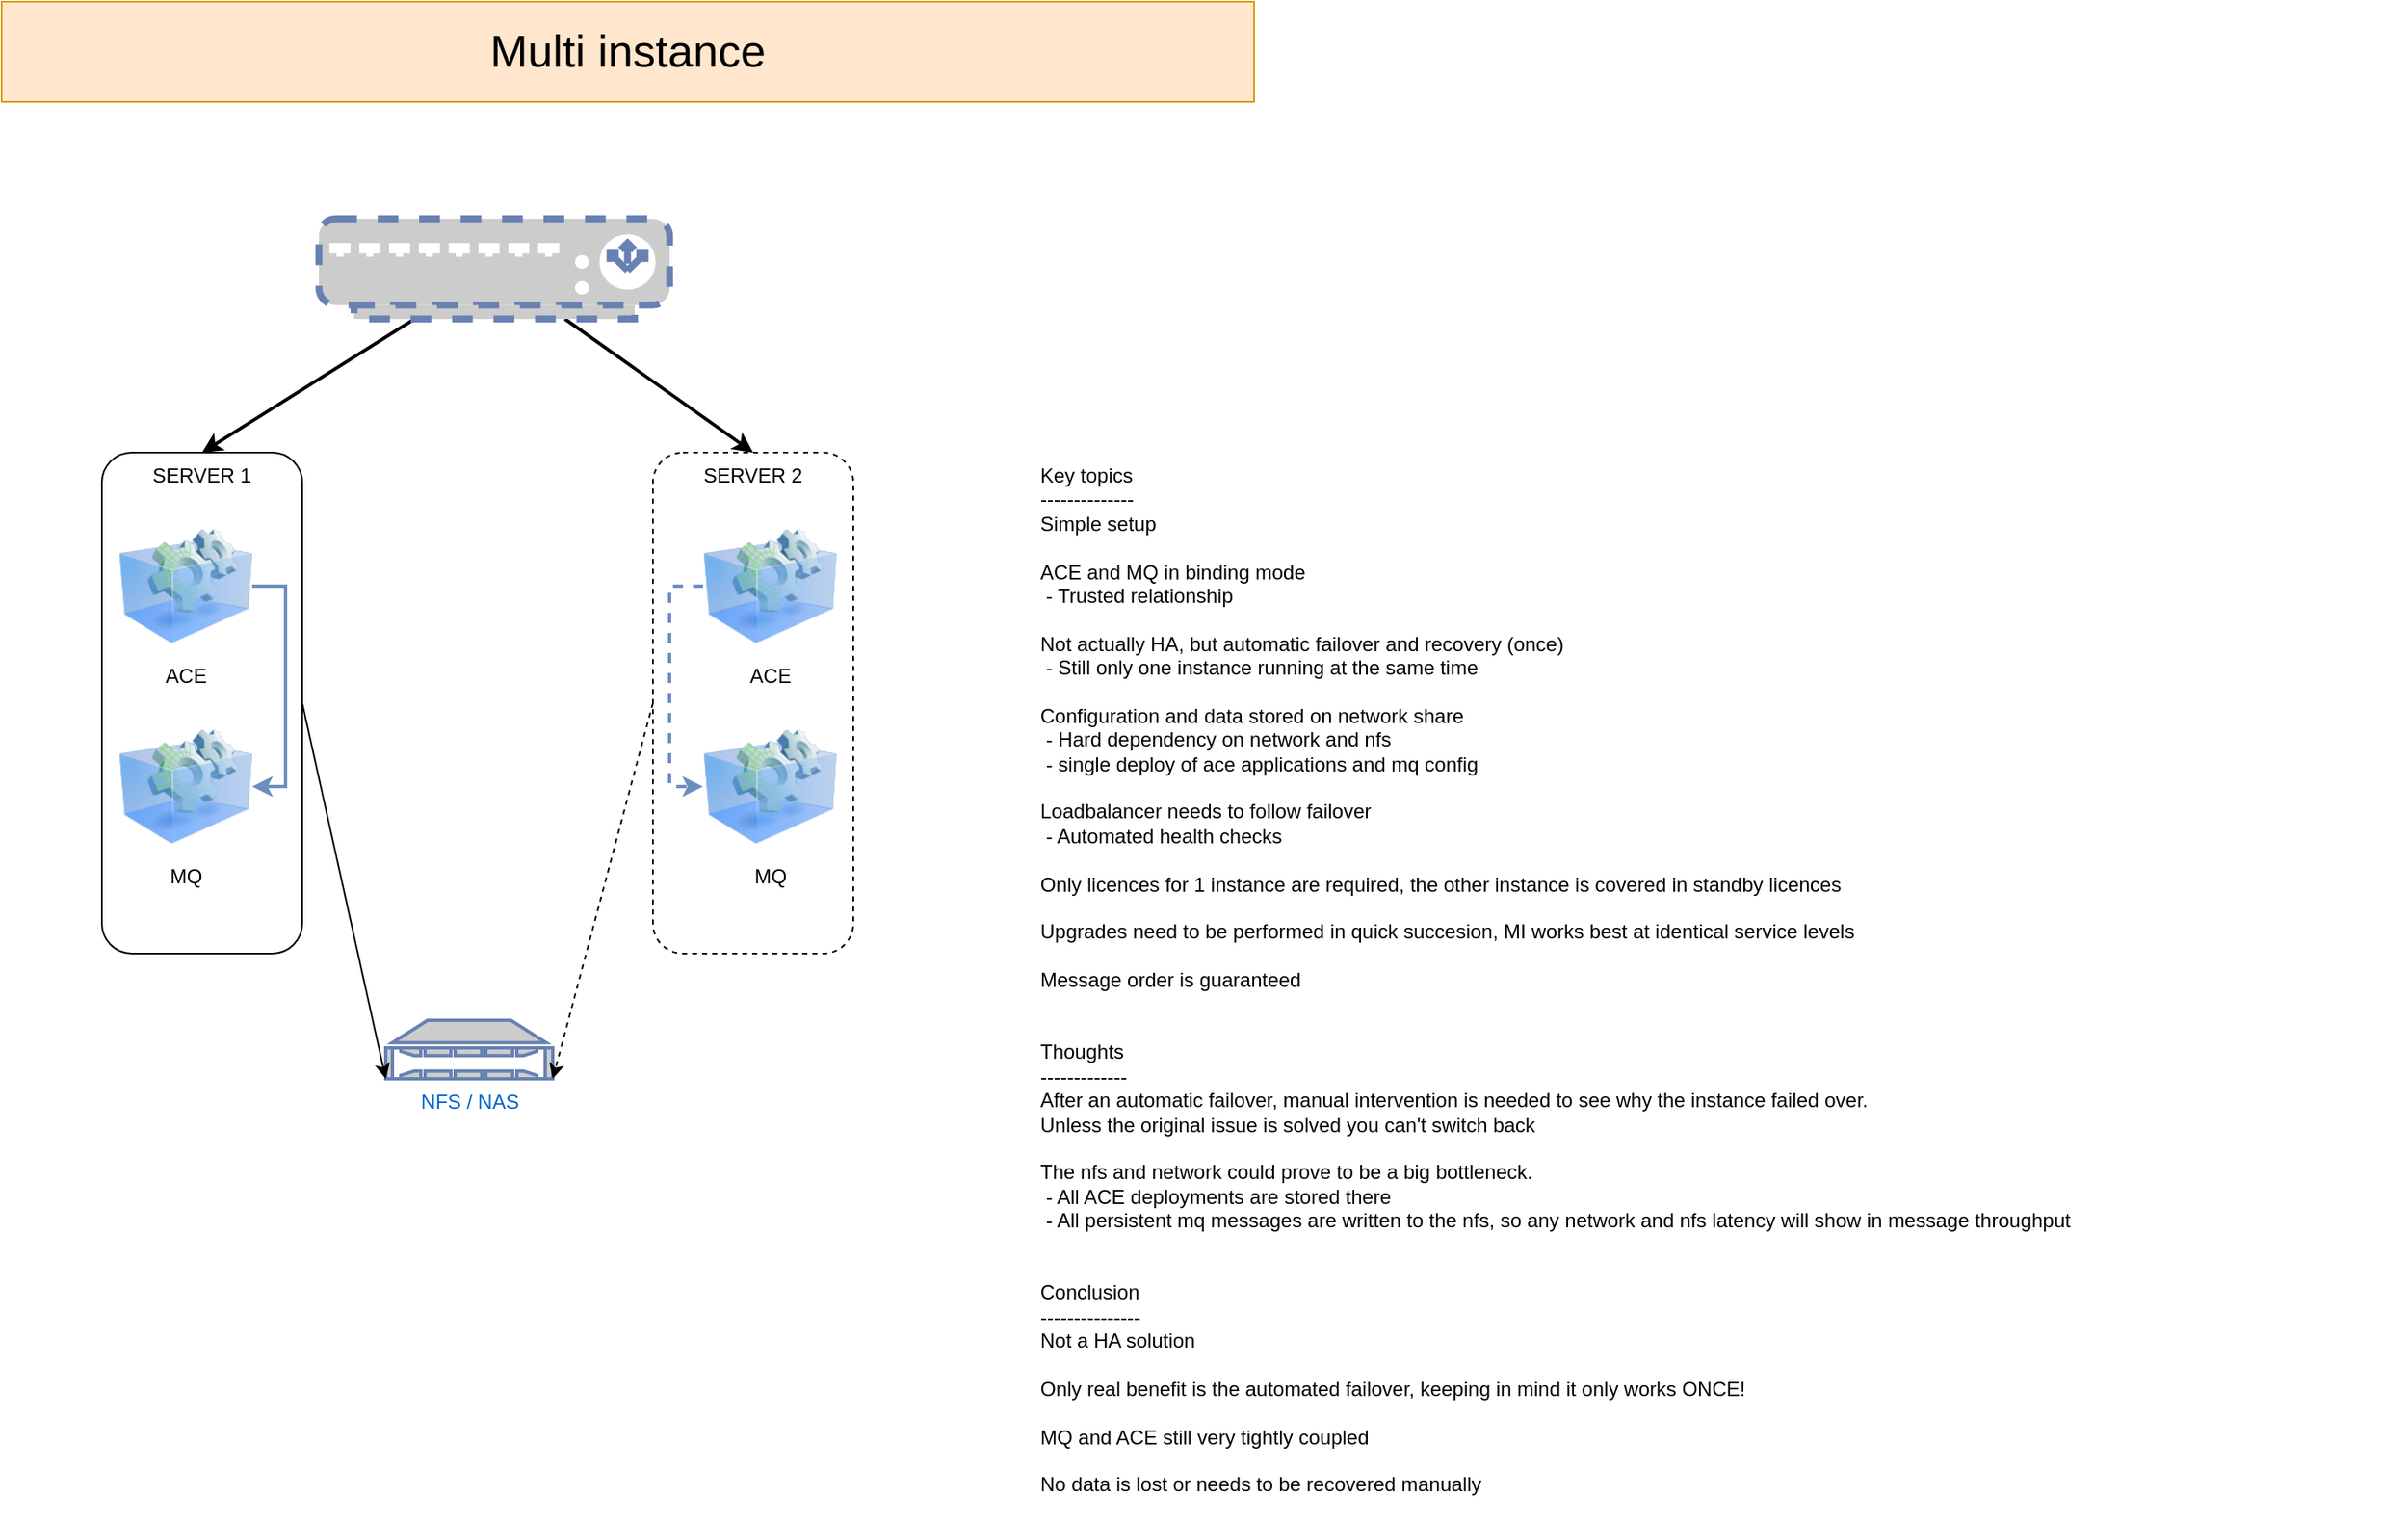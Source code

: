 <mxfile version="21.2.8" type="device" pages="10">
  <diagram id="z6ilIcbmZor8qnZGDBh0" name="Multi-instance">
    <mxGraphModel dx="2074" dy="1204" grid="1" gridSize="10" guides="1" tooltips="1" connect="1" arrows="1" fold="1" page="1" pageScale="1" pageWidth="850" pageHeight="1100" math="0" shadow="0">
      <root>
        <mxCell id="0" />
        <mxCell id="1" parent="0" />
        <mxCell id="m07Qos_p-IZqg7xTddig-4" value="SERVER 1" style="rounded=1;whiteSpace=wrap;html=1;verticalAlign=top;" parent="1" vertex="1">
          <mxGeometry x="90" y="300" width="120" height="300" as="geometry" />
        </mxCell>
        <mxCell id="m07Qos_p-IZqg7xTddig-2" value="ACE" style="image;html=1;image=img/lib/clip_art/computers/Virtual_Application_128x128.png" parent="1" vertex="1">
          <mxGeometry x="100" y="340" width="80" height="80" as="geometry" />
        </mxCell>
        <mxCell id="m07Qos_p-IZqg7xTddig-3" value="MQ" style="image;html=1;image=img/lib/clip_art/computers/Virtual_Application_128x128.png" parent="1" vertex="1">
          <mxGeometry x="100" y="460" width="80" height="80" as="geometry" />
        </mxCell>
        <mxCell id="m07Qos_p-IZqg7xTddig-5" value="SERVER 2" style="rounded=1;whiteSpace=wrap;html=1;verticalAlign=top;dashed=1;" parent="1" vertex="1">
          <mxGeometry x="420" y="300" width="120" height="300" as="geometry" />
        </mxCell>
        <mxCell id="0mcUsKKX2uJhM09IEZXJ-3" style="edgeStyle=orthogonalEdgeStyle;rounded=0;orthogonalLoop=1;jettySize=auto;html=1;entryX=0;entryY=0.5;entryDx=0;entryDy=0;exitX=0;exitY=0.5;exitDx=0;exitDy=0;strokeWidth=2;fillColor=#dae8fc;strokeColor=#6c8ebf;dashed=1;" parent="1" source="m07Qos_p-IZqg7xTddig-6" target="m07Qos_p-IZqg7xTddig-7" edge="1">
          <mxGeometry relative="1" as="geometry">
            <Array as="points">
              <mxPoint x="430" y="380" />
              <mxPoint x="430" y="500" />
            </Array>
          </mxGeometry>
        </mxCell>
        <mxCell id="m07Qos_p-IZqg7xTddig-6" value="ACE" style="image;html=1;image=img/lib/clip_art/computers/Virtual_Application_128x128.png" parent="1" vertex="1">
          <mxGeometry x="450" y="340" width="80" height="80" as="geometry" />
        </mxCell>
        <mxCell id="m07Qos_p-IZqg7xTddig-7" value="MQ" style="image;html=1;image=img/lib/clip_art/computers/Virtual_Application_128x128.png" parent="1" vertex="1">
          <mxGeometry x="450" y="460" width="80" height="80" as="geometry" />
        </mxCell>
        <mxCell id="m07Qos_p-IZqg7xTddig-8" value="NFS / NAS" style="fontColor=#0066CC;verticalAlign=top;verticalLabelPosition=bottom;labelPosition=center;align=center;html=1;outlineConnect=0;fillColor=#CCCCCC;strokeColor=#6881B3;gradientColor=none;gradientDirection=north;strokeWidth=2;shape=mxgraph.networks.nas_filer;" parent="1" vertex="1">
          <mxGeometry x="260" y="640" width="100" height="35" as="geometry" />
        </mxCell>
        <mxCell id="m07Qos_p-IZqg7xTddig-9" value="" style="endArrow=classic;html=1;rounded=0;exitX=1;exitY=0.5;exitDx=0;exitDy=0;entryX=0;entryY=1;entryDx=0;entryDy=0;entryPerimeter=0;" parent="1" source="m07Qos_p-IZqg7xTddig-4" target="m07Qos_p-IZqg7xTddig-8" edge="1">
          <mxGeometry width="50" height="50" relative="1" as="geometry">
            <mxPoint x="210" y="410" as="sourcePoint" />
            <mxPoint x="260" y="360" as="targetPoint" />
          </mxGeometry>
        </mxCell>
        <mxCell id="m07Qos_p-IZqg7xTddig-10" value="" style="endArrow=classic;html=1;rounded=0;exitX=0;exitY=0.5;exitDx=0;exitDy=0;entryX=1;entryY=1;entryDx=0;entryDy=0;entryPerimeter=0;dashed=1;" parent="1" source="m07Qos_p-IZqg7xTddig-5" target="m07Qos_p-IZqg7xTddig-8" edge="1">
          <mxGeometry width="50" height="50" relative="1" as="geometry">
            <mxPoint x="320" y="610" as="sourcePoint" />
            <mxPoint x="425" y="670" as="targetPoint" />
          </mxGeometry>
        </mxCell>
        <mxCell id="0mcUsKKX2uJhM09IEZXJ-2" value="" style="endArrow=classic;html=1;rounded=0;exitX=1;exitY=0.5;exitDx=0;exitDy=0;entryX=1;entryY=0.5;entryDx=0;entryDy=0;edgeStyle=orthogonalEdgeStyle;strokeWidth=2;fillColor=#dae8fc;strokeColor=#6c8ebf;" parent="1" source="m07Qos_p-IZqg7xTddig-2" target="m07Qos_p-IZqg7xTddig-3" edge="1">
          <mxGeometry width="50" height="50" relative="1" as="geometry">
            <mxPoint x="180" y="430" as="sourcePoint" />
            <mxPoint x="230" y="380" as="targetPoint" />
            <Array as="points">
              <mxPoint x="200" y="380" />
              <mxPoint x="200" y="500" />
            </Array>
          </mxGeometry>
        </mxCell>
        <mxCell id="YuPeFK3KpVsB8mmY34_f-1" value="Key topics&lt;br&gt;--------------&lt;br&gt;Simple setup&lt;br&gt;&lt;br&gt;ACE and MQ in binding mode&lt;br&gt;&amp;nbsp;- Trusted relationship&lt;br&gt;&lt;br&gt;Not actually HA, but automatic failover and recovery (once)&lt;br&gt;&amp;nbsp;- Still only one instance running at the same time&lt;br&gt;&lt;br&gt;Configuration and data stored on network share&lt;br&gt;&amp;nbsp;- Hard dependency on network and nfs&lt;br&gt;&amp;nbsp;- single deploy of ace applications and mq config&lt;br&gt;&lt;br&gt;Loadbalancer needs to follow failover&lt;br&gt;&amp;nbsp;- Automated health checks&lt;br&gt;&lt;br&gt;Only licences for 1 instance are required, the other instance is covered in standby licences&lt;br&gt;&lt;br&gt;Upgrades need to be performed in quick succesion, MI works best at identical service levels&lt;br&gt;&lt;br&gt;Message order is guaranteed&lt;br&gt;&lt;br&gt;&lt;br&gt;Thoughts&lt;br&gt;-------------&lt;br&gt;After an automatic failover, manual intervention is needed to see why the instance failed over.&lt;br&gt;Unless the original issue is solved you can&#39;t switch back&lt;br&gt;&lt;br&gt;The nfs and network could prove to be a big bottleneck. &lt;br&gt;&amp;nbsp;- All ACE deployments are stored there&lt;br&gt;&amp;nbsp;- All persistent mq messages are written to the nfs, so any network and nfs latency will show in message throughput&lt;br&gt;&lt;br&gt;&lt;br&gt;Conclusion&lt;br&gt;---------------&lt;br&gt;Not a HA solution&lt;br&gt;&lt;br&gt;Only real benefit is the automated failover, keeping in mind it only works ONCE!&lt;br&gt;&lt;br&gt;MQ and ACE still very tightly coupled&lt;br&gt;&lt;br&gt;No data is lost or needs to be recovered manually&lt;br&gt;&lt;br&gt;" style="text;html=1;strokeColor=none;fillColor=none;align=left;verticalAlign=top;whiteSpace=wrap;rounded=0;dashed=1;" parent="1" vertex="1">
          <mxGeometry x="650" y="300" width="820" height="510" as="geometry" />
        </mxCell>
        <mxCell id="YuPeFK3KpVsB8mmY34_f-3" style="rounded=0;jumpStyle=arc;orthogonalLoop=1;jettySize=auto;html=1;strokeWidth=2;entryX=0.5;entryY=0;entryDx=0;entryDy=0;" parent="1" source="YuPeFK3KpVsB8mmY34_f-5" target="m07Qos_p-IZqg7xTddig-4" edge="1">
          <mxGeometry relative="1" as="geometry">
            <mxPoint x="266.014" y="219" as="sourcePoint" />
          </mxGeometry>
        </mxCell>
        <mxCell id="YuPeFK3KpVsB8mmY34_f-4" style="rounded=0;jumpStyle=arc;orthogonalLoop=1;jettySize=auto;html=1;entryX=0.5;entryY=0;entryDx=0;entryDy=0;strokeWidth=2;" parent="1" source="YuPeFK3KpVsB8mmY34_f-5" target="m07Qos_p-IZqg7xTddig-5" edge="1">
          <mxGeometry relative="1" as="geometry">
            <mxPoint x="383.026" y="219" as="sourcePoint" />
          </mxGeometry>
        </mxCell>
        <mxCell id="YuPeFK3KpVsB8mmY34_f-5" value="" style="fontColor=#0066CC;verticalAlign=top;verticalLabelPosition=bottom;labelPosition=center;align=center;html=1;outlineConnect=0;fillColor=#CCCCCC;strokeColor=#6881B3;gradientColor=none;gradientDirection=north;strokeWidth=2;shape=mxgraph.networks.load_balancer;dashed=1;" parent="1" vertex="1">
          <mxGeometry x="220" y="160" width="210" height="60" as="geometry" />
        </mxCell>
        <mxCell id="F_D-6Vk6k4Dv_0nc7zoI-1" value="Multi instance" style="text;html=1;strokeColor=#d79b00;fillColor=#ffe6cc;align=center;verticalAlign=middle;whiteSpace=wrap;rounded=0;fontSize=27;" vertex="1" parent="1">
          <mxGeometry x="30" y="30" width="750" height="60" as="geometry" />
        </mxCell>
      </root>
    </mxGraphModel>
  </diagram>
  <diagram id="ZGqRj5B8NFQdkC3KFlQ9" name="Cross Multi-Instance">
    <mxGraphModel dx="2074" dy="2304" grid="1" gridSize="10" guides="1" tooltips="1" connect="1" arrows="1" fold="1" page="1" pageScale="1" pageWidth="850" pageHeight="1100" math="0" shadow="0">
      <root>
        <mxCell id="0" />
        <mxCell id="1" parent="0" />
        <mxCell id="ZMwq8yXLuUMRJJ1eak_q-1" value="SERVER 1" style="rounded=1;whiteSpace=wrap;html=1;verticalAlign=top;" parent="1" vertex="1">
          <mxGeometry x="30" y="-800" width="140" height="530" as="geometry" />
        </mxCell>
        <mxCell id="ZMwq8yXLuUMRJJ1eak_q-4" value="SERVER 2" style="rounded=1;whiteSpace=wrap;html=1;verticalAlign=top;" parent="1" vertex="1">
          <mxGeometry x="380" y="-800" width="140" height="530" as="geometry" />
        </mxCell>
        <mxCell id="KJHLIhyvscObrq-niZwq-2" value="Instance 1" style="rounded=1;whiteSpace=wrap;html=1;verticalAlign=top;dashed=1;" parent="1" vertex="1">
          <mxGeometry x="390" y="-770" width="120" height="240" as="geometry" />
        </mxCell>
        <mxCell id="KJHLIhyvscObrq-niZwq-4" value="Instance 2" style="rounded=1;whiteSpace=wrap;html=1;verticalAlign=top;fillColor=none;strokeColor=#9673a6;" parent="1" vertex="1">
          <mxGeometry x="390" y="-510" width="120" height="230" as="geometry" />
        </mxCell>
        <mxCell id="KJHLIhyvscObrq-niZwq-1" value="Instance 1" style="rounded=1;whiteSpace=wrap;html=1;verticalAlign=top;" parent="1" vertex="1">
          <mxGeometry x="40" y="-770" width="120" height="240" as="geometry" />
        </mxCell>
        <mxCell id="KJHLIhyvscObrq-niZwq-3" value="Instance 2" style="rounded=1;whiteSpace=wrap;html=1;verticalAlign=top;dashed=1;fillColor=none;strokeColor=#9673a6;" parent="1" vertex="1">
          <mxGeometry x="40" y="-510" width="120" height="230" as="geometry" />
        </mxCell>
        <mxCell id="hjZlAbtiZN_TDP16pGf9-2" style="edgeStyle=orthogonalEdgeStyle;rounded=0;orthogonalLoop=1;jettySize=auto;html=1;entryX=1;entryY=0.5;entryDx=0;entryDy=0;strokeWidth=2;exitX=1;exitY=0.5;exitDx=0;exitDy=0;fillColor=#dae8fc;strokeColor=#6c8ebf;dashed=1;" parent="1" source="ZMwq8yXLuUMRJJ1eak_q-2" target="ZMwq8yXLuUMRJJ1eak_q-3" edge="1">
          <mxGeometry relative="1" as="geometry" />
        </mxCell>
        <mxCell id="ZMwq8yXLuUMRJJ1eak_q-2" value="ACE" style="image;html=1;image=img/lib/clip_art/computers/Virtual_Application_128x128.png" parent="1" vertex="1">
          <mxGeometry x="50" y="-490" width="80" height="80" as="geometry" />
        </mxCell>
        <mxCell id="ZMwq8yXLuUMRJJ1eak_q-3" value="MQ" style="image;html=1;image=img/lib/clip_art/computers/Virtual_Application_128x128.png" parent="1" vertex="1">
          <mxGeometry x="50" y="-390" width="80" height="80" as="geometry" />
        </mxCell>
        <mxCell id="hjZlAbtiZN_TDP16pGf9-4" style="edgeStyle=orthogonalEdgeStyle;rounded=0;orthogonalLoop=1;jettySize=auto;html=1;entryX=0;entryY=0.5;entryDx=0;entryDy=0;strokeWidth=2;exitX=0;exitY=0.5;exitDx=0;exitDy=0;fillColor=#dae8fc;strokeColor=#6c8ebf;" parent="1" source="ZMwq8yXLuUMRJJ1eak_q-5" target="ZMwq8yXLuUMRJJ1eak_q-6" edge="1">
          <mxGeometry relative="1" as="geometry" />
        </mxCell>
        <mxCell id="ZMwq8yXLuUMRJJ1eak_q-5" value="ACE" style="image;html=1;image=img/lib/clip_art/computers/Virtual_Application_128x128.png" parent="1" vertex="1">
          <mxGeometry x="420" y="-490" width="80" height="80" as="geometry" />
        </mxCell>
        <mxCell id="ZMwq8yXLuUMRJJ1eak_q-6" value="MQ" style="image;html=1;image=img/lib/clip_art/computers/Virtual_Application_128x128.png" parent="1" vertex="1">
          <mxGeometry x="420" y="-390" width="80" height="80" as="geometry" />
        </mxCell>
        <mxCell id="ZMwq8yXLuUMRJJ1eak_q-7" value="NFS / NAS" style="fontColor=#0066CC;verticalAlign=top;verticalLabelPosition=bottom;labelPosition=center;align=center;html=1;outlineConnect=0;fillColor=#CCCCCC;strokeColor=#6881B3;gradientColor=none;gradientDirection=north;strokeWidth=2;shape=mxgraph.networks.nas_filer;" parent="1" vertex="1">
          <mxGeometry x="230" y="-530" width="100" height="35" as="geometry" />
        </mxCell>
        <mxCell id="ZMwq8yXLuUMRJJ1eak_q-9" value="" style="endArrow=classic;html=1;rounded=0;exitX=0;exitY=0.5;exitDx=0;exitDy=0;entryX=1;entryY=1;entryDx=0;entryDy=0;entryPerimeter=0;fillColor=#e1d5e7;strokeColor=#9673a6;" parent="1" source="KJHLIhyvscObrq-niZwq-4" target="ZMwq8yXLuUMRJJ1eak_q-7" edge="1">
          <mxGeometry width="50" height="50" relative="1" as="geometry">
            <mxPoint x="280" y="-260" as="sourcePoint" />
            <mxPoint x="385" y="-200" as="targetPoint" />
          </mxGeometry>
        </mxCell>
        <mxCell id="S1dgDsMsp8iiH-ZpFj6E-1" style="rounded=0;orthogonalLoop=1;jettySize=auto;html=1;entryX=0;entryY=0.5;entryDx=0;entryDy=0;entryPerimeter=0;exitX=1;exitY=0.5;exitDx=0;exitDy=0;" parent="1" source="KJHLIhyvscObrq-niZwq-1" target="ZMwq8yXLuUMRJJ1eak_q-7" edge="1">
          <mxGeometry relative="1" as="geometry" />
        </mxCell>
        <mxCell id="S1dgDsMsp8iiH-ZpFj6E-3" style="edgeStyle=none;rounded=0;orthogonalLoop=1;jettySize=auto;html=1;entryX=1;entryY=0.5;entryDx=0;entryDy=0;entryPerimeter=0;dashed=1;exitX=0;exitY=0.5;exitDx=0;exitDy=0;" parent="1" source="KJHLIhyvscObrq-niZwq-2" target="ZMwq8yXLuUMRJJ1eak_q-7" edge="1">
          <mxGeometry relative="1" as="geometry" />
        </mxCell>
        <mxCell id="S1dgDsMsp8iiH-ZpFj6E-2" style="edgeStyle=none;rounded=0;orthogonalLoop=1;jettySize=auto;html=1;entryX=0;entryY=1;entryDx=0;entryDy=0;entryPerimeter=0;dashed=1;exitX=1;exitY=0.5;exitDx=0;exitDy=0;fillColor=#e1d5e7;strokeColor=#9673a6;" parent="1" source="KJHLIhyvscObrq-niZwq-3" target="ZMwq8yXLuUMRJJ1eak_q-7" edge="1">
          <mxGeometry relative="1" as="geometry" />
        </mxCell>
        <mxCell id="hjZlAbtiZN_TDP16pGf9-1" style="edgeStyle=orthogonalEdgeStyle;rounded=0;orthogonalLoop=1;jettySize=auto;html=1;entryX=1;entryY=0.5;entryDx=0;entryDy=0;strokeWidth=2;exitX=1;exitY=0.5;exitDx=0;exitDy=0;fillColor=#dae8fc;strokeColor=#6c8ebf;" parent="1" source="S1dgDsMsp8iiH-ZpFj6E-4" target="S1dgDsMsp8iiH-ZpFj6E-5" edge="1">
          <mxGeometry relative="1" as="geometry">
            <Array as="points">
              <mxPoint x="150" y="-700" />
              <mxPoint x="150" y="-600" />
            </Array>
          </mxGeometry>
        </mxCell>
        <mxCell id="S1dgDsMsp8iiH-ZpFj6E-4" value="ACE" style="image;html=1;image=img/lib/clip_art/computers/Virtual_Application_128x128.png" parent="1" vertex="1">
          <mxGeometry x="50" y="-740" width="80" height="80" as="geometry" />
        </mxCell>
        <mxCell id="S1dgDsMsp8iiH-ZpFj6E-5" value="MQ" style="image;html=1;image=img/lib/clip_art/computers/Virtual_Application_128x128.png" parent="1" vertex="1">
          <mxGeometry x="50" y="-640" width="80" height="80" as="geometry" />
        </mxCell>
        <mxCell id="hjZlAbtiZN_TDP16pGf9-3" style="edgeStyle=orthogonalEdgeStyle;rounded=0;orthogonalLoop=1;jettySize=auto;html=1;entryX=0;entryY=0.5;entryDx=0;entryDy=0;strokeWidth=2;exitX=0;exitY=0.5;exitDx=0;exitDy=0;fillColor=#dae8fc;strokeColor=#6c8ebf;dashed=1;" parent="1" source="S1dgDsMsp8iiH-ZpFj6E-6" target="S1dgDsMsp8iiH-ZpFj6E-7" edge="1">
          <mxGeometry relative="1" as="geometry" />
        </mxCell>
        <mxCell id="S1dgDsMsp8iiH-ZpFj6E-6" value="ACE" style="image;html=1;image=img/lib/clip_art/computers/Virtual_Application_128x128.png" parent="1" vertex="1">
          <mxGeometry x="420" y="-740" width="80" height="80" as="geometry" />
        </mxCell>
        <mxCell id="S1dgDsMsp8iiH-ZpFj6E-7" value="MQ" style="image;html=1;image=img/lib/clip_art/computers/Virtual_Application_128x128.png" parent="1" vertex="1">
          <mxGeometry x="420" y="-640" width="80" height="80" as="geometry" />
        </mxCell>
        <mxCell id="dx2nvBfBGqbiB53Rb7g6-1" value="Key topics&lt;br style=&quot;border-color: var(--border-color);&quot;&gt;--------------&lt;br&gt;Simple setup&lt;br&gt;&lt;br&gt;ACE and MQ in binding mode&lt;br&gt;&lt;span style=&quot;&quot;&gt;&lt;/span&gt;&lt;span style=&quot;&quot;&gt;&lt;/span&gt;&lt;span style=&quot;&quot;&gt;&lt;/span&gt;&lt;span style=&quot;&quot;&gt;&lt;/span&gt;&amp;nbsp;- Trusted relationship&lt;br&gt;&lt;br&gt;Full HA, with automatic failover and recovery (once per instance, but in reality only once)&lt;br&gt;&lt;span style=&quot;&quot;&gt; &lt;/span&gt;&amp;nbsp;- double deploy of ace flows and mq config&lt;br style=&quot;border-color: var(--border-color);&quot;&gt;&lt;br&gt;Configuration and data stored on network share&lt;br style=&quot;border-color: var(--border-color);&quot;&gt;&lt;span style=&quot;border-color: var(--border-color);&quot;&gt;&lt;/span&gt;&lt;span style=&quot;&quot;&gt;&lt;/span&gt;&lt;span style=&quot;&quot;&gt;&lt;/span&gt;&lt;span style=&quot;&quot;&gt;&lt;/span&gt;&amp;nbsp;- Hard dependency on network and nfs&lt;br&gt;&lt;br&gt;Loadbalancer needs to follow failover&lt;br&gt;&lt;span style=&quot;&quot;&gt;&lt;/span&gt;&lt;span style=&quot;&quot;&gt;&lt;/span&gt;&lt;span style=&quot;&quot;&gt;&lt;/span&gt;&lt;span style=&quot;&quot;&gt;&lt;/span&gt;&amp;nbsp;- Automated health checks&lt;br&gt;&lt;br&gt;Licences for both instances are required&lt;br&gt;&lt;br&gt;Both servers need to be scaled to run both instances&lt;br&gt;&amp;nbsp;- combination of workload + overhead of additional broker/mq/network/io/...&lt;br&gt;&lt;br&gt;HTTP trafic can be load balanced, but all mq traffic can be handled on the same qmgr&lt;br&gt;&lt;br&gt;Upgrades need to be performed in quick succesion, MI works best at identical service levels&lt;br&gt;&lt;br&gt;Message order can be guaranteed if the flow stays on the same isntance&lt;br&gt;&lt;br&gt;&lt;br&gt;Thoughts&lt;br style=&quot;border-color: var(--border-color);&quot;&gt;-------------&lt;br style=&quot;border-color: var(--border-color);&quot;&gt;After an automatic failover, manual intervention is needed to see why the instance failed over.&lt;br style=&quot;border-color: var(--border-color);&quot;&gt;Unless the original issue is solved you can&#39;t switch back&lt;br style=&quot;border-color: var(--border-color);&quot;&gt;&lt;br style=&quot;border-color: var(--border-color);&quot;&gt;The nfs and network could prove to be a big bottleneck.&lt;br style=&quot;border-color: var(--border-color);&quot;&gt;&lt;span style=&quot;border-color: var(--border-color);&quot;&gt;&lt;/span&gt;&amp;nbsp;- All ACE deployments are stored there&lt;br style=&quot;border-color: var(--border-color);&quot;&gt;&lt;span style=&quot;border-color: var(--border-color);&quot;&gt;&lt;/span&gt;&amp;nbsp;- All persistent mq messages are written to the nfs, so any network and nfs latency will show in message throughput&lt;br&gt;&lt;br&gt;Server1 and 2 need different listener ports, vip can take care of that transparency&lt;br&gt;&lt;br&gt;&lt;br&gt;Conclusion&lt;br&gt;---------------&lt;br&gt;HA solution&amp;nbsp;&lt;br&gt;&lt;br&gt;Automated failover, keeping in mind it only works ONCE!&lt;br&gt;&lt;br&gt;MQ and ACE still very tightly coupled&lt;br&gt;&lt;br style=&quot;border-color: var(--border-color);&quot;&gt;No data is lost or needs to be recovered manually&lt;br&gt;&lt;br&gt;Message order can be tricky for REST APIs" style="text;html=1;strokeColor=none;fillColor=none;align=left;verticalAlign=top;whiteSpace=wrap;rounded=0;dashed=1;" parent="1" vertex="1">
          <mxGeometry x="570" y="-800" width="640" height="640" as="geometry" />
        </mxCell>
        <mxCell id="VdMPsoCl0fbEOKMvxEb5-1" style="rounded=0;jumpStyle=arc;orthogonalLoop=1;jettySize=auto;html=1;strokeWidth=2;entryX=0.5;entryY=0;entryDx=0;entryDy=0;" parent="1" source="VdMPsoCl0fbEOKMvxEb5-3" target="ZMwq8yXLuUMRJJ1eak_q-1" edge="1">
          <mxGeometry relative="1" as="geometry">
            <mxPoint x="231.014" y="-891" as="sourcePoint" />
            <mxPoint x="115" y="-810" as="targetPoint" />
          </mxGeometry>
        </mxCell>
        <mxCell id="VdMPsoCl0fbEOKMvxEb5-2" style="rounded=0;jumpStyle=arc;orthogonalLoop=1;jettySize=auto;html=1;entryX=0.5;entryY=0;entryDx=0;entryDy=0;strokeWidth=2;" parent="1" source="VdMPsoCl0fbEOKMvxEb5-3" target="ZMwq8yXLuUMRJJ1eak_q-4" edge="1">
          <mxGeometry relative="1" as="geometry">
            <mxPoint x="348.026" y="-891" as="sourcePoint" />
            <mxPoint x="445" y="-810" as="targetPoint" />
          </mxGeometry>
        </mxCell>
        <mxCell id="VdMPsoCl0fbEOKMvxEb5-3" value="" style="fontColor=#0066CC;verticalAlign=top;verticalLabelPosition=bottom;labelPosition=center;align=center;html=1;outlineConnect=0;fillColor=#CCCCCC;strokeColor=#6881B3;gradientColor=none;gradientDirection=north;strokeWidth=2;shape=mxgraph.networks.load_balancer;dashed=1;" parent="1" vertex="1">
          <mxGeometry x="180" y="-940" width="210" height="60" as="geometry" />
        </mxCell>
        <mxCell id="e1TytimLbeNo9iX4g3qF-2" value="&lt;font color=&quot;#cc0000&quot;&gt;Cross&lt;/font&gt; Multi instance" style="text;html=1;strokeColor=#d79b00;fillColor=#ffe6cc;align=center;verticalAlign=middle;whiteSpace=wrap;rounded=0;fontSize=27;" vertex="1" parent="1">
          <mxGeometry x="30" y="-1070" width="750" height="60" as="geometry" />
        </mxCell>
      </root>
    </mxGraphModel>
  </diagram>
  <diagram id="4zDJ0yz9T_jenzxTkbOB" name="DA ACE &amp; MI MQ">
    <mxGraphModel dx="2074" dy="2304" grid="1" gridSize="10" guides="1" tooltips="1" connect="1" arrows="1" fold="1" page="1" pageScale="1" pageWidth="850" pageHeight="1100" math="0" shadow="0">
      <root>
        <mxCell id="0" />
        <mxCell id="1" parent="0" />
        <mxCell id="rd0AGNtnHvDlbVDW9NCl-1" value="SERVER 1" style="rounded=1;whiteSpace=wrap;html=1;verticalAlign=top;" parent="1" vertex="1">
          <mxGeometry x="30" y="-780" width="140" height="410" as="geometry" />
        </mxCell>
        <mxCell id="rd0AGNtnHvDlbVDW9NCl-2" value="SERVER 2" style="rounded=1;whiteSpace=wrap;html=1;verticalAlign=top;" parent="1" vertex="1">
          <mxGeometry x="380" y="-780" width="140" height="400" as="geometry" />
        </mxCell>
        <mxCell id="rd0AGNtnHvDlbVDW9NCl-3" value="ACE" style="image;html=1;image=img/lib/clip_art/computers/Virtual_Application_128x128.png" parent="1" vertex="1">
          <mxGeometry x="420" y="-740" width="80" height="80" as="geometry" />
        </mxCell>
        <mxCell id="rd0AGNtnHvDlbVDW9NCl-5" value="NFS / NAS" style="fontColor=#0066CC;verticalAlign=top;verticalLabelPosition=bottom;labelPosition=center;align=center;html=1;outlineConnect=0;fillColor=#CCCCCC;strokeColor=#6881B3;gradientColor=none;gradientDirection=north;strokeWidth=2;shape=mxgraph.networks.nas_filer;" parent="1" vertex="1">
          <mxGeometry x="230" y="-350" width="100" height="35" as="geometry" />
        </mxCell>
        <mxCell id="rd0AGNtnHvDlbVDW9NCl-7" style="rounded=0;orthogonalLoop=1;jettySize=auto;html=1;entryX=0;entryY=0.5;entryDx=0;entryDy=0;entryPerimeter=0;exitX=1;exitY=0.5;exitDx=0;exitDy=0;" parent="1" source="rd0AGNtnHvDlbVDW9NCl-12" target="rd0AGNtnHvDlbVDW9NCl-5" edge="1">
          <mxGeometry relative="1" as="geometry" />
        </mxCell>
        <mxCell id="rd0AGNtnHvDlbVDW9NCl-8" style="edgeStyle=none;rounded=0;orthogonalLoop=1;jettySize=auto;html=1;entryX=1;entryY=0.5;entryDx=0;entryDy=0;entryPerimeter=0;dashed=1;exitX=0;exitY=0.5;exitDx=0;exitDy=0;" parent="1" source="rd0AGNtnHvDlbVDW9NCl-15" target="rd0AGNtnHvDlbVDW9NCl-5" edge="1">
          <mxGeometry relative="1" as="geometry" />
        </mxCell>
        <mxCell id="rd0AGNtnHvDlbVDW9NCl-10" value="ACE" style="image;html=1;image=img/lib/clip_art/computers/Virtual_Application_128x128.png" parent="1" vertex="1">
          <mxGeometry x="50" y="-740" width="80" height="80" as="geometry" />
        </mxCell>
        <mxCell id="rd0AGNtnHvDlbVDW9NCl-15" value="Instance 1" style="rounded=1;whiteSpace=wrap;html=1;verticalAlign=top;dashed=1;" parent="1" vertex="1">
          <mxGeometry x="390" y="-550" width="120" height="140" as="geometry" />
        </mxCell>
        <mxCell id="rd0AGNtnHvDlbVDW9NCl-16" value="MQ" style="image;html=1;image=img/lib/clip_art/computers/Virtual_Application_128x128.png" parent="1" vertex="1">
          <mxGeometry x="420" y="-520" width="80" height="80" as="geometry" />
        </mxCell>
        <mxCell id="rd0AGNtnHvDlbVDW9NCl-12" value="Instance 1" style="rounded=1;whiteSpace=wrap;html=1;verticalAlign=top;" parent="1" vertex="1">
          <mxGeometry x="40" y="-550" width="120" height="140" as="geometry" />
        </mxCell>
        <mxCell id="rd0AGNtnHvDlbVDW9NCl-13" value="MQ" style="image;html=1;image=img/lib/clip_art/computers/Virtual_Application_128x128.png" parent="1" vertex="1">
          <mxGeometry x="50" y="-520" width="80" height="80" as="geometry" />
        </mxCell>
        <mxCell id="0wTsarcwlKku0vYo_N_W-1" style="edgeStyle=orthogonalEdgeStyle;rounded=0;jumpStyle=arc;orthogonalLoop=1;jettySize=auto;html=1;entryX=1;entryY=0.5;entryDx=0;entryDy=0;strokeWidth=2;exitX=1;exitY=0.5;exitDx=0;exitDy=0;fillColor=#dae8fc;strokeColor=#6c8ebf;" parent="1" source="rd0AGNtnHvDlbVDW9NCl-10" target="rd0AGNtnHvDlbVDW9NCl-13" edge="1">
          <mxGeometry relative="1" as="geometry">
            <Array as="points">
              <mxPoint x="190" y="-700" />
              <mxPoint x="190" y="-480" />
            </Array>
          </mxGeometry>
        </mxCell>
        <mxCell id="0wTsarcwlKku0vYo_N_W-2" style="rounded=0;jumpStyle=arc;orthogonalLoop=1;jettySize=auto;html=1;entryX=1;entryY=0.5;entryDx=0;entryDy=0;strokeWidth=2;fillColor=#dae8fc;strokeColor=#6c8ebf;" parent="1" source="rd0AGNtnHvDlbVDW9NCl-3" target="rd0AGNtnHvDlbVDW9NCl-13" edge="1">
          <mxGeometry relative="1" as="geometry" />
        </mxCell>
        <mxCell id="FUB7iW3as3UP1ABuUG8n-2" style="edgeStyle=orthogonalEdgeStyle;rounded=0;jumpStyle=arc;orthogonalLoop=1;jettySize=auto;html=1;entryX=0;entryY=0.5;entryDx=0;entryDy=0;dashed=1;strokeWidth=2;fillColor=#dae8fc;strokeColor=#6c8ebf;exitX=0;exitY=0.5;exitDx=0;exitDy=0;" parent="1" source="rd0AGNtnHvDlbVDW9NCl-3" target="rd0AGNtnHvDlbVDW9NCl-16" edge="1">
          <mxGeometry relative="1" as="geometry">
            <Array as="points">
              <mxPoint x="350" y="-700" />
              <mxPoint x="350" y="-480" />
            </Array>
          </mxGeometry>
        </mxCell>
        <mxCell id="FUB7iW3as3UP1ABuUG8n-1" style="rounded=0;jumpStyle=arc;orthogonalLoop=1;jettySize=auto;html=1;entryX=0;entryY=0.5;entryDx=0;entryDy=0;strokeWidth=2;fillColor=#dae8fc;strokeColor=#6c8ebf;dashed=1;" parent="1" source="rd0AGNtnHvDlbVDW9NCl-10" target="rd0AGNtnHvDlbVDW9NCl-16" edge="1">
          <mxGeometry relative="1" as="geometry" />
        </mxCell>
        <mxCell id="gM0llGaXSeHExgQVE_Sc-1" value="Key topics&lt;br style=&quot;border-color: var(--border-color);&quot;&gt;--------------&lt;br&gt;More complex&lt;br&gt;&lt;br&gt;ACE and MQ in client mode&lt;br&gt;&lt;span style=&quot;&quot;&gt;&lt;/span&gt;&lt;span style=&quot;&quot;&gt;&lt;/span&gt;&lt;span style=&quot;&quot;&gt;&lt;/span&gt;&lt;span style=&quot;&quot;&gt;&lt;/span&gt;&amp;nbsp;- connection needs to be via secured channel&lt;br&gt;&amp;nbsp;- ace can connect via host pool or ccdt or vip for failover&lt;br&gt;&lt;br&gt;Full HA ACE with automatic failover and recovery for MQ, no failover for ace&lt;br&gt;&amp;nbsp;- Double deploy for ace, single for MQ&lt;br&gt;&lt;span style=&quot;&quot;&gt; &lt;/span&gt;&lt;br&gt;MQ configuration and data stored on network share&lt;br style=&quot;border-color: var(--border-color);&quot;&gt;&lt;span style=&quot;border-color: var(--border-color);&quot;&gt;&lt;/span&gt;&lt;span style=&quot;&quot;&gt;&lt;/span&gt;&lt;span style=&quot;&quot;&gt;&lt;/span&gt;&lt;span style=&quot;&quot;&gt;&lt;/span&gt;&amp;nbsp;- Hard dependency on network and nfs&lt;br&gt;&lt;br&gt;Loadbalancer can round-robin. If MQ also exposed via LB it needs to follow the failovers.&lt;br&gt;&lt;br&gt;Licences for both instances are required&lt;br&gt;&lt;br&gt;One qmgr for 2 ace instances, so message order would still be guaranteed.&lt;br&gt;&lt;br&gt;Upgrades need to be performed in quick succesion, MI works best at identical service levels&lt;br&gt;&lt;br&gt;&lt;br&gt;Thoughts&lt;br style=&quot;border-color: var(--border-color);&quot;&gt;-------------&lt;br style=&quot;border-color: var(--border-color);&quot;&gt;After an automatic failover, manual intervention is needed to see why the instance failed over.&lt;br style=&quot;border-color: var(--border-color);&quot;&gt;Unless the original issue is solved you can&#39;t switch back&lt;br style=&quot;border-color: var(--border-color);&quot;&gt;&lt;br style=&quot;border-color: var(--border-color);&quot;&gt;The nfs and network could prove to be a big bottleneck.&lt;br style=&quot;border-color: var(--border-color);&quot;&gt;&amp;nbsp;- All persistent mq messages are written to the nfs, so any network and nfs latency will show in message throughput&lt;br&gt;&lt;br&gt;&lt;br&gt;Conclusion&lt;br&gt;---------------&lt;br&gt;Double ACE capacity but still one bus that could be a bottleneck here. &lt;br&gt;&lt;br&gt;MQ is also throttled by the nfs storage, should it be impacted somehow.&lt;br&gt;&lt;br&gt;MQ and ACE loosly coupled at this point, added security&lt;br&gt;&lt;br style=&quot;border-color: var(--border-color);&quot;&gt;No data is lost or needs to be recovered manually&lt;br&gt;&lt;br&gt;Message order guaranteed since only 1 mq instance is running" style="text;html=1;strokeColor=none;fillColor=none;align=left;verticalAlign=top;whiteSpace=wrap;rounded=0;dashed=1;" parent="1" vertex="1">
          <mxGeometry x="600" y="-910" width="640" height="640" as="geometry" />
        </mxCell>
        <mxCell id="9BstY37zIehcXWcHcp1J-1" style="rounded=0;jumpStyle=arc;orthogonalLoop=1;jettySize=auto;html=1;strokeWidth=2;entryX=0.5;entryY=0;entryDx=0;entryDy=0;" parent="1" source="9BstY37zIehcXWcHcp1J-3" edge="1">
          <mxGeometry relative="1" as="geometry">
            <mxPoint x="236.014" y="-871" as="sourcePoint" />
            <mxPoint x="105" y="-780" as="targetPoint" />
          </mxGeometry>
        </mxCell>
        <mxCell id="9BstY37zIehcXWcHcp1J-2" style="rounded=0;jumpStyle=arc;orthogonalLoop=1;jettySize=auto;html=1;entryX=0.5;entryY=0;entryDx=0;entryDy=0;strokeWidth=2;" parent="1" source="9BstY37zIehcXWcHcp1J-3" edge="1">
          <mxGeometry relative="1" as="geometry">
            <mxPoint x="353.026" y="-871" as="sourcePoint" />
            <mxPoint x="455" y="-780" as="targetPoint" />
          </mxGeometry>
        </mxCell>
        <mxCell id="9BstY37zIehcXWcHcp1J-3" value="" style="fontColor=#0066CC;verticalAlign=top;verticalLabelPosition=bottom;labelPosition=center;align=center;html=1;outlineConnect=0;fillColor=#CCCCCC;strokeColor=#6881B3;gradientColor=none;gradientDirection=north;strokeWidth=2;shape=mxgraph.networks.load_balancer;dashed=1;" parent="1" vertex="1">
          <mxGeometry x="185" y="-920" width="210" height="60" as="geometry" />
        </mxCell>
        <mxCell id="NnTNVUkrhAbgreKxTs-K-1" value="&lt;font color=&quot;#cc0000&quot;&gt;Dual Active ACE&lt;/font&gt; &amp;amp; Multi Instance MQ" style="text;html=1;strokeColor=#d79b00;fillColor=#ffe6cc;align=center;verticalAlign=middle;whiteSpace=wrap;rounded=0;fontSize=27;" vertex="1" parent="1">
          <mxGeometry x="30" y="-1060" width="750" height="60" as="geometry" />
        </mxCell>
      </root>
    </mxGraphModel>
  </diagram>
  <diagram name="DA ACE &amp; Cross MI MQ" id="XYwL9wbndD6GZtYSlB4F">
    <mxGraphModel dx="2074" dy="2304" grid="1" gridSize="10" guides="1" tooltips="1" connect="1" arrows="1" fold="1" page="1" pageScale="1" pageWidth="850" pageHeight="1100" math="0" shadow="0">
      <root>
        <mxCell id="Vs_GS55WJl2z1pYauYDB-0" />
        <mxCell id="Vs_GS55WJl2z1pYauYDB-1" parent="Vs_GS55WJl2z1pYauYDB-0" />
        <mxCell id="Vs_GS55WJl2z1pYauYDB-2" value="SERVER 1" style="rounded=1;whiteSpace=wrap;html=1;verticalAlign=top;" parent="Vs_GS55WJl2z1pYauYDB-1" vertex="1">
          <mxGeometry x="40" y="-800" width="140" height="530" as="geometry" />
        </mxCell>
        <mxCell id="Vs_GS55WJl2z1pYauYDB-3" value="SERVER 2" style="rounded=1;whiteSpace=wrap;html=1;verticalAlign=top;" parent="Vs_GS55WJl2z1pYauYDB-1" vertex="1">
          <mxGeometry x="390" y="-800" width="140" height="530" as="geometry" />
        </mxCell>
        <mxCell id="Vs_GS55WJl2z1pYauYDB-10" value="ACE" style="image;html=1;image=img/lib/clip_art/computers/Virtual_Application_128x128.png" parent="Vs_GS55WJl2z1pYauYDB-1" vertex="1">
          <mxGeometry x="430" y="-760" width="80" height="80" as="geometry" />
        </mxCell>
        <mxCell id="Vs_GS55WJl2z1pYauYDB-12" value="NFS / NAS" style="fontColor=#0066CC;verticalAlign=top;verticalLabelPosition=bottom;labelPosition=center;align=center;html=1;outlineConnect=0;fillColor=#CCCCCC;strokeColor=#6881B3;gradientColor=none;gradientDirection=north;strokeWidth=2;shape=mxgraph.networks.nas_filer;" parent="Vs_GS55WJl2z1pYauYDB-1" vertex="1">
          <mxGeometry x="240" y="-250" width="100" height="35" as="geometry" />
        </mxCell>
        <mxCell id="Vs_GS55WJl2z1pYauYDB-13" value="" style="endArrow=classic;html=1;rounded=0;exitX=0;exitY=0.5;exitDx=0;exitDy=0;entryX=1;entryY=1;entryDx=0;entryDy=0;entryPerimeter=0;" parent="Vs_GS55WJl2z1pYauYDB-1" source="Vs_GS55WJl2z1pYauYDB-5" target="Vs_GS55WJl2z1pYauYDB-12" edge="1">
          <mxGeometry width="50" height="50" relative="1" as="geometry">
            <mxPoint x="290" y="-260" as="sourcePoint" />
            <mxPoint x="395" y="-200" as="targetPoint" />
          </mxGeometry>
        </mxCell>
        <mxCell id="Vs_GS55WJl2z1pYauYDB-14" style="rounded=0;orthogonalLoop=1;jettySize=auto;html=1;entryX=0;entryY=0.5;entryDx=0;entryDy=0;entryPerimeter=0;exitX=1;exitY=0.5;exitDx=0;exitDy=0;" parent="Vs_GS55WJl2z1pYauYDB-1" source="Vs_GS55WJl2z1pYauYDB-6" target="Vs_GS55WJl2z1pYauYDB-12" edge="1">
          <mxGeometry relative="1" as="geometry" />
        </mxCell>
        <mxCell id="Vs_GS55WJl2z1pYauYDB-15" style="edgeStyle=none;rounded=0;orthogonalLoop=1;jettySize=auto;html=1;entryX=1;entryY=0.5;entryDx=0;entryDy=0;entryPerimeter=0;dashed=1;exitX=0;exitY=0.5;exitDx=0;exitDy=0;" parent="Vs_GS55WJl2z1pYauYDB-1" source="Vs_GS55WJl2z1pYauYDB-4" target="Vs_GS55WJl2z1pYauYDB-12" edge="1">
          <mxGeometry relative="1" as="geometry" />
        </mxCell>
        <mxCell id="Vs_GS55WJl2z1pYauYDB-16" style="edgeStyle=none;rounded=0;orthogonalLoop=1;jettySize=auto;html=1;entryX=0;entryY=1;entryDx=0;entryDy=0;entryPerimeter=0;dashed=1;exitX=1;exitY=0.5;exitDx=0;exitDy=0;" parent="Vs_GS55WJl2z1pYauYDB-1" source="Vs_GS55WJl2z1pYauYDB-7" target="Vs_GS55WJl2z1pYauYDB-12" edge="1">
          <mxGeometry relative="1" as="geometry" />
        </mxCell>
        <mxCell id="Vs_GS55WJl2z1pYauYDB-17" value="ACE" style="image;html=1;image=img/lib/clip_art/computers/Virtual_Application_128x128.png" parent="Vs_GS55WJl2z1pYauYDB-1" vertex="1">
          <mxGeometry x="60" y="-760" width="80" height="80" as="geometry" />
        </mxCell>
        <mxCell id="Vs_GS55WJl2z1pYauYDB-4" value="Instance 1" style="rounded=1;whiteSpace=wrap;html=1;verticalAlign=top;dashed=1;" parent="Vs_GS55WJl2z1pYauYDB-1" vertex="1">
          <mxGeometry x="400" y="-570" width="120" height="140" as="geometry" />
        </mxCell>
        <mxCell id="Vs_GS55WJl2z1pYauYDB-20" value="MQ" style="image;html=1;image=img/lib/clip_art/computers/Virtual_Application_128x128.png" parent="Vs_GS55WJl2z1pYauYDB-1" vertex="1">
          <mxGeometry x="430" y="-540" width="80" height="80" as="geometry" />
        </mxCell>
        <mxCell id="Vs_GS55WJl2z1pYauYDB-5" value="Instance 2" style="rounded=1;whiteSpace=wrap;html=1;verticalAlign=top;" parent="Vs_GS55WJl2z1pYauYDB-1" vertex="1">
          <mxGeometry x="400" y="-420" width="120" height="140" as="geometry" />
        </mxCell>
        <mxCell id="Vs_GS55WJl2z1pYauYDB-11" value="MQ" style="image;html=1;image=img/lib/clip_art/computers/Virtual_Application_128x128.png" parent="Vs_GS55WJl2z1pYauYDB-1" vertex="1">
          <mxGeometry x="430" y="-390" width="80" height="80" as="geometry" />
        </mxCell>
        <mxCell id="Vs_GS55WJl2z1pYauYDB-6" value="Instance 1" style="rounded=1;whiteSpace=wrap;html=1;verticalAlign=top;" parent="Vs_GS55WJl2z1pYauYDB-1" vertex="1">
          <mxGeometry x="50" y="-570" width="120" height="140" as="geometry" />
        </mxCell>
        <mxCell id="Vs_GS55WJl2z1pYauYDB-18" value="MQ" style="image;html=1;image=img/lib/clip_art/computers/Virtual_Application_128x128.png" parent="Vs_GS55WJl2z1pYauYDB-1" vertex="1">
          <mxGeometry x="60" y="-540" width="80" height="80" as="geometry" />
        </mxCell>
        <mxCell id="Vs_GS55WJl2z1pYauYDB-7" value="Instance 2" style="rounded=1;whiteSpace=wrap;html=1;verticalAlign=top;dashed=1;" parent="Vs_GS55WJl2z1pYauYDB-1" vertex="1">
          <mxGeometry x="50" y="-420" width="120" height="140" as="geometry" />
        </mxCell>
        <mxCell id="Vs_GS55WJl2z1pYauYDB-9" value="MQ" style="image;html=1;image=img/lib/clip_art/computers/Virtual_Application_128x128.png" parent="Vs_GS55WJl2z1pYauYDB-1" vertex="1">
          <mxGeometry x="60" y="-390" width="80" height="80" as="geometry" />
        </mxCell>
        <mxCell id="DgY4DBBtHw3jw9wtOXHB-1" style="edgeStyle=orthogonalEdgeStyle;rounded=0;orthogonalLoop=1;jettySize=auto;html=1;entryX=1;entryY=0.5;entryDx=0;entryDy=0;strokeWidth=2;fillColor=#dae8fc;strokeColor=#6c8ebf;exitX=1;exitY=0.5;exitDx=0;exitDy=0;" parent="Vs_GS55WJl2z1pYauYDB-1" source="Vs_GS55WJl2z1pYauYDB-17" target="Vs_GS55WJl2z1pYauYDB-18" edge="1">
          <mxGeometry relative="1" as="geometry">
            <Array as="points">
              <mxPoint x="210" y="-720" />
              <mxPoint x="210" y="-500" />
            </Array>
          </mxGeometry>
        </mxCell>
        <mxCell id="DgY4DBBtHw3jw9wtOXHB-3" style="edgeStyle=orthogonalEdgeStyle;rounded=0;orthogonalLoop=1;jettySize=auto;html=1;entryX=0;entryY=0.5;entryDx=0;entryDy=0;strokeWidth=2;exitX=0;exitY=0.5;exitDx=0;exitDy=0;fillColor=#d5e8d4;strokeColor=#82b366;" parent="Vs_GS55WJl2z1pYauYDB-1" source="Vs_GS55WJl2z1pYauYDB-10" target="Vs_GS55WJl2z1pYauYDB-11" edge="1">
          <mxGeometry relative="1" as="geometry">
            <Array as="points">
              <mxPoint x="350" y="-720" />
              <mxPoint x="350" y="-350" />
            </Array>
          </mxGeometry>
        </mxCell>
        <mxCell id="DgY4DBBtHw3jw9wtOXHB-4" style="rounded=0;orthogonalLoop=1;jettySize=auto;html=1;entryX=1;entryY=0.5;entryDx=0;entryDy=0;strokeWidth=2;fillColor=#d5e8d4;strokeColor=#82b366;dashed=1;jumpStyle=arc;" parent="Vs_GS55WJl2z1pYauYDB-1" source="Vs_GS55WJl2z1pYauYDB-10" target="Vs_GS55WJl2z1pYauYDB-9" edge="1">
          <mxGeometry relative="1" as="geometry" />
        </mxCell>
        <mxCell id="DgY4DBBtHw3jw9wtOXHB-2" style="rounded=0;orthogonalLoop=1;jettySize=auto;html=1;entryX=0;entryY=0.5;entryDx=0;entryDy=0;strokeWidth=2;fillColor=#dae8fc;strokeColor=#6c8ebf;dashed=1;jumpStyle=arc;" parent="Vs_GS55WJl2z1pYauYDB-1" source="Vs_GS55WJl2z1pYauYDB-17" target="Vs_GS55WJl2z1pYauYDB-20" edge="1">
          <mxGeometry relative="1" as="geometry" />
        </mxCell>
        <mxCell id="lNhFElyPCoAfHpjCDoAL-0" style="rounded=0;jumpStyle=arc;orthogonalLoop=1;jettySize=auto;html=1;strokeWidth=2;entryX=0.5;entryY=0;entryDx=0;entryDy=0;" parent="Vs_GS55WJl2z1pYauYDB-1" source="lNhFElyPCoAfHpjCDoAL-2" edge="1">
          <mxGeometry relative="1" as="geometry">
            <mxPoint x="246.014" y="-891" as="sourcePoint" />
            <mxPoint x="115" y="-800" as="targetPoint" />
          </mxGeometry>
        </mxCell>
        <mxCell id="lNhFElyPCoAfHpjCDoAL-1" style="rounded=0;jumpStyle=arc;orthogonalLoop=1;jettySize=auto;html=1;entryX=0.5;entryY=0;entryDx=0;entryDy=0;strokeWidth=2;" parent="Vs_GS55WJl2z1pYauYDB-1" source="lNhFElyPCoAfHpjCDoAL-2" edge="1">
          <mxGeometry relative="1" as="geometry">
            <mxPoint x="363.026" y="-891" as="sourcePoint" />
            <mxPoint x="465" y="-800" as="targetPoint" />
          </mxGeometry>
        </mxCell>
        <mxCell id="lNhFElyPCoAfHpjCDoAL-2" value="" style="fontColor=#0066CC;verticalAlign=top;verticalLabelPosition=bottom;labelPosition=center;align=center;html=1;outlineConnect=0;fillColor=#CCCCCC;strokeColor=#6881B3;gradientColor=none;gradientDirection=north;strokeWidth=2;shape=mxgraph.networks.load_balancer;dashed=1;" parent="Vs_GS55WJl2z1pYauYDB-1" vertex="1">
          <mxGeometry x="195" y="-940" width="210" height="60" as="geometry" />
        </mxCell>
        <mxCell id="hKSA3pqDIABxTvtCqwQc-0" value="Key topics&lt;br style=&quot;border-color: var(--border-color);&quot;&gt;--------------&lt;br&gt;More complex&lt;br&gt;&lt;br&gt;ACE and MQ in client mode&lt;br&gt;&lt;span style=&quot;&quot;&gt;&lt;/span&gt;&lt;span style=&quot;&quot;&gt;&lt;/span&gt;&lt;span style=&quot;&quot;&gt;&lt;/span&gt;&lt;span style=&quot;&quot;&gt;&lt;/span&gt;&amp;nbsp;- connection needs to be via secured channel&lt;br&gt;&amp;nbsp;- ace can connect via host pool or ccdt or vip for failover&lt;br&gt;&lt;br&gt;Full HA ACE with automatic failover and recovery for MQ, no failover for ace&lt;br&gt;&amp;nbsp;- Double deploy for both ace and mq&lt;br&gt;&lt;span style=&quot;&quot;&gt; &lt;/span&gt;&lt;br&gt;MQ configuration and data stored on network share&lt;br style=&quot;border-color: var(--border-color);&quot;&gt;&lt;span style=&quot;border-color: var(--border-color);&quot;&gt;&lt;/span&gt;&lt;span style=&quot;&quot;&gt;&lt;/span&gt;&lt;span style=&quot;&quot;&gt;&lt;/span&gt;&lt;span style=&quot;&quot;&gt;&lt;/span&gt;&amp;nbsp;- Hard dependency on network and nfs&lt;br&gt;&lt;br&gt;Loadbalancer can round-robin. If MQ also exposed via LB it needs to follow the failovers for both instances&lt;br&gt;&lt;br&gt;Licences for both instances are required&lt;br&gt;&lt;br&gt;Two qmgrs for 2 ace instances, so message order can be tricky here. Depending on the setup&lt;br&gt;Each ACE instances connects with a dedicated mq instance, so this can help guarantee order&amp;nbsp;&lt;br&gt;&lt;br&gt;Upgrades need to be performed in quick succesion, MI works best at identical service levels&lt;br&gt;&lt;br&gt;&lt;br&gt;Thoughts&lt;br style=&quot;border-color: var(--border-color);&quot;&gt;-------------&lt;br style=&quot;border-color: var(--border-color);&quot;&gt;After an automatic failover, manual intervention is needed to see why the instance failed over.&lt;br style=&quot;border-color: var(--border-color);&quot;&gt;Unless the original issue is solved you can&#39;t switch back&lt;br style=&quot;border-color: var(--border-color);&quot;&gt;&lt;br&gt;If one of the servers crashes, you end up with 1 ace and 2 mq instances, kinda overkill&lt;br&gt;&lt;br style=&quot;border-color: var(--border-color);&quot;&gt;The nfs and network could prove to be a big bottleneck.&lt;br style=&quot;border-color: var(--border-color);&quot;&gt;&amp;nbsp;- All persistent mq messages are written to the nfs, so any network and nfs latency will show in message throughput&lt;br&gt;&lt;br&gt;&lt;br&gt;Conclusion&lt;br&gt;---------------&lt;br&gt;Double capacity&lt;br&gt;&lt;br&gt;MQ is also throttled by the nfs storage, should it be impacted somehow.&lt;br&gt;&lt;br&gt;MQ and ACE loosly coupled&lt;br&gt;&lt;br style=&quot;border-color: var(--border-color);&quot;&gt;No data is lost or needs to be recovered manually per mq instance&lt;br&gt;&lt;br&gt;Message order can be guaranteed within one ACE instance.&amp;nbsp;" style="text;html=1;strokeColor=none;fillColor=none;align=left;verticalAlign=top;whiteSpace=wrap;rounded=0;dashed=1;" parent="Vs_GS55WJl2z1pYauYDB-1" vertex="1">
          <mxGeometry x="590" y="-930" width="640" height="640" as="geometry" />
        </mxCell>
        <mxCell id="gLjaDCrqM_oCG99IY7k--0" value="Dual Active ACE &amp;amp; &lt;font color=&quot;#cc0000&quot;&gt;Cross&lt;/font&gt; Multi Instance MQ" style="text;html=1;strokeColor=#d79b00;fillColor=#ffe6cc;align=center;verticalAlign=middle;whiteSpace=wrap;rounded=0;fontSize=27;" vertex="1" parent="Vs_GS55WJl2z1pYauYDB-1">
          <mxGeometry x="30" y="-1080" width="750" height="60" as="geometry" />
        </mxCell>
      </root>
    </mxGraphModel>
  </diagram>
  <diagram name="DA ACE &amp; Cross MI MQ Cluster" id="m-akkYdrXmQfI8Hdfv_4">
    <mxGraphModel dx="2074" dy="2304" grid="1" gridSize="10" guides="1" tooltips="1" connect="1" arrows="1" fold="1" page="1" pageScale="1" pageWidth="850" pageHeight="1100" math="0" shadow="0">
      <root>
        <mxCell id="jw2MCA0iwe1ytM3KUruY-0" />
        <mxCell id="jw2MCA0iwe1ytM3KUruY-1" parent="jw2MCA0iwe1ytM3KUruY-0" />
        <mxCell id="sG3gCpULEX420Eb75PEE-14" value="Connect" style="edgeStyle=orthogonalEdgeStyle;rounded=0;orthogonalLoop=1;jettySize=auto;html=1;entryX=0.5;entryY=1;entryDx=0;entryDy=0;" edge="1" parent="jw2MCA0iwe1ytM3KUruY-1" source="sG3gCpULEX420Eb75PEE-12" target="sG3gCpULEX420Eb75PEE-5">
          <mxGeometry relative="1" as="geometry" />
        </mxCell>
        <mxCell id="sG3gCpULEX420Eb75PEE-12" value="Node2" style="rounded=1;whiteSpace=wrap;html=1;" vertex="1" parent="jw2MCA0iwe1ytM3KUruY-1">
          <mxGeometry x="1780" y="-465" width="260" height="250" as="geometry" />
        </mxCell>
        <mxCell id="sG3gCpULEX420Eb75PEE-13" value="Connect" style="edgeStyle=orthogonalEdgeStyle;rounded=0;orthogonalLoop=1;jettySize=auto;html=1;" edge="1" parent="jw2MCA0iwe1ytM3KUruY-1" source="sG3gCpULEX420Eb75PEE-11" target="sG3gCpULEX420Eb75PEE-4">
          <mxGeometry relative="1" as="geometry" />
        </mxCell>
        <mxCell id="sG3gCpULEX420Eb75PEE-11" value="conn" style="rounded=1;whiteSpace=wrap;html=1;" vertex="1" parent="jw2MCA0iwe1ytM3KUruY-1">
          <mxGeometry x="1410" y="-465" width="260" height="250" as="geometry" />
        </mxCell>
        <mxCell id="sG3gCpULEX420Eb75PEE-8" value="Cluster" style="rounded=1;whiteSpace=wrap;html=1;fillColor=none;dashed=1;verticalAlign=top;" vertex="1" parent="jw2MCA0iwe1ytM3KUruY-1">
          <mxGeometry x="1360" y="-880" width="730" height="350" as="geometry" />
        </mxCell>
        <mxCell id="sG3gCpULEX420Eb75PEE-4" value="QMGR1" style="rounded=1;whiteSpace=wrap;html=1;" vertex="1" parent="jw2MCA0iwe1ytM3KUruY-1">
          <mxGeometry x="1410" y="-830" width="260" height="250" as="geometry" />
        </mxCell>
        <mxCell id="sG3gCpULEX420Eb75PEE-5" value="QMGR2" style="rounded=1;whiteSpace=wrap;html=1;" vertex="1" parent="jw2MCA0iwe1ytM3KUruY-1">
          <mxGeometry x="1780" y="-830" width="260" height="250" as="geometry" />
        </mxCell>
        <mxCell id="jw2MCA0iwe1ytM3KUruY-2" value="SERVER 1" style="rounded=1;whiteSpace=wrap;html=1;verticalAlign=top;" parent="jw2MCA0iwe1ytM3KUruY-1" vertex="1">
          <mxGeometry x="40" y="-790" width="140" height="530" as="geometry" />
        </mxCell>
        <mxCell id="jw2MCA0iwe1ytM3KUruY-3" value="SERVER 2" style="rounded=1;whiteSpace=wrap;html=1;verticalAlign=top;" parent="jw2MCA0iwe1ytM3KUruY-1" vertex="1">
          <mxGeometry x="390" y="-790" width="140" height="530" as="geometry" />
        </mxCell>
        <mxCell id="jw2MCA0iwe1ytM3KUruY-4" value="ACE" style="image;html=1;image=img/lib/clip_art/computers/Virtual_Application_128x128.png" parent="jw2MCA0iwe1ytM3KUruY-1" vertex="1">
          <mxGeometry x="430" y="-750" width="80" height="80" as="geometry" />
        </mxCell>
        <mxCell id="jw2MCA0iwe1ytM3KUruY-5" value="NFS / NAS" style="fontColor=#0066CC;verticalAlign=top;verticalLabelPosition=bottom;labelPosition=center;align=center;html=1;outlineConnect=0;fillColor=#CCCCCC;strokeColor=#6881B3;gradientColor=none;gradientDirection=north;strokeWidth=2;shape=mxgraph.networks.nas_filer;" parent="jw2MCA0iwe1ytM3KUruY-1" vertex="1">
          <mxGeometry x="240" y="-240" width="100" height="35" as="geometry" />
        </mxCell>
        <mxCell id="jw2MCA0iwe1ytM3KUruY-6" value="" style="endArrow=classic;html=1;rounded=0;exitX=0;exitY=0.5;exitDx=0;exitDy=0;entryX=1;entryY=1;entryDx=0;entryDy=0;entryPerimeter=0;" parent="jw2MCA0iwe1ytM3KUruY-1" source="jw2MCA0iwe1ytM3KUruY-13" target="jw2MCA0iwe1ytM3KUruY-5" edge="1">
          <mxGeometry width="50" height="50" relative="1" as="geometry">
            <mxPoint x="290" y="-250" as="sourcePoint" />
            <mxPoint x="395" y="-190" as="targetPoint" />
          </mxGeometry>
        </mxCell>
        <mxCell id="jw2MCA0iwe1ytM3KUruY-7" style="rounded=0;orthogonalLoop=1;jettySize=auto;html=1;entryX=0;entryY=0.5;entryDx=0;entryDy=0;entryPerimeter=0;exitX=1;exitY=0.5;exitDx=0;exitDy=0;" parent="jw2MCA0iwe1ytM3KUruY-1" source="jw2MCA0iwe1ytM3KUruY-15" target="jw2MCA0iwe1ytM3KUruY-5" edge="1">
          <mxGeometry relative="1" as="geometry" />
        </mxCell>
        <mxCell id="jw2MCA0iwe1ytM3KUruY-8" style="edgeStyle=none;rounded=0;orthogonalLoop=1;jettySize=auto;html=1;entryX=1;entryY=0.5;entryDx=0;entryDy=0;entryPerimeter=0;dashed=1;exitX=0;exitY=0.5;exitDx=0;exitDy=0;" parent="jw2MCA0iwe1ytM3KUruY-1" source="jw2MCA0iwe1ytM3KUruY-11" target="jw2MCA0iwe1ytM3KUruY-5" edge="1">
          <mxGeometry relative="1" as="geometry" />
        </mxCell>
        <mxCell id="jw2MCA0iwe1ytM3KUruY-9" style="edgeStyle=none;rounded=0;orthogonalLoop=1;jettySize=auto;html=1;entryX=0;entryY=1;entryDx=0;entryDy=0;entryPerimeter=0;dashed=1;exitX=1;exitY=0.5;exitDx=0;exitDy=0;" parent="jw2MCA0iwe1ytM3KUruY-1" source="jw2MCA0iwe1ytM3KUruY-17" target="jw2MCA0iwe1ytM3KUruY-5" edge="1">
          <mxGeometry relative="1" as="geometry" />
        </mxCell>
        <mxCell id="jw2MCA0iwe1ytM3KUruY-10" value="ACE" style="image;html=1;image=img/lib/clip_art/computers/Virtual_Application_128x128.png" parent="jw2MCA0iwe1ytM3KUruY-1" vertex="1">
          <mxGeometry x="60" y="-750" width="80" height="80" as="geometry" />
        </mxCell>
        <mxCell id="jw2MCA0iwe1ytM3KUruY-11" value="Instance 1" style="rounded=1;whiteSpace=wrap;html=1;verticalAlign=top;dashed=1;" parent="jw2MCA0iwe1ytM3KUruY-1" vertex="1">
          <mxGeometry x="400" y="-560" width="120" height="140" as="geometry" />
        </mxCell>
        <mxCell id="jw2MCA0iwe1ytM3KUruY-12" value="MQ" style="image;html=1;image=img/lib/clip_art/computers/Virtual_Application_128x128.png" parent="jw2MCA0iwe1ytM3KUruY-1" vertex="1">
          <mxGeometry x="430" y="-530" width="80" height="80" as="geometry" />
        </mxCell>
        <mxCell id="jw2MCA0iwe1ytM3KUruY-13" value="Instance 2" style="rounded=1;whiteSpace=wrap;html=1;verticalAlign=top;" parent="jw2MCA0iwe1ytM3KUruY-1" vertex="1">
          <mxGeometry x="400" y="-410" width="120" height="140" as="geometry" />
        </mxCell>
        <mxCell id="jw2MCA0iwe1ytM3KUruY-14" value="MQ" style="image;html=1;image=img/lib/clip_art/computers/Virtual_Application_128x128.png" parent="jw2MCA0iwe1ytM3KUruY-1" vertex="1">
          <mxGeometry x="430" y="-380" width="80" height="80" as="geometry" />
        </mxCell>
        <mxCell id="jw2MCA0iwe1ytM3KUruY-15" value="Instance 1" style="rounded=1;whiteSpace=wrap;html=1;verticalAlign=top;" parent="jw2MCA0iwe1ytM3KUruY-1" vertex="1">
          <mxGeometry x="50" y="-560" width="120" height="140" as="geometry" />
        </mxCell>
        <mxCell id="jw2MCA0iwe1ytM3KUruY-16" value="MQ" style="image;html=1;image=img/lib/clip_art/computers/Virtual_Application_128x128.png" parent="jw2MCA0iwe1ytM3KUruY-1" vertex="1">
          <mxGeometry x="60" y="-530" width="80" height="80" as="geometry" />
        </mxCell>
        <mxCell id="jw2MCA0iwe1ytM3KUruY-17" value="Instance 2" style="rounded=1;whiteSpace=wrap;html=1;verticalAlign=top;dashed=1;" parent="jw2MCA0iwe1ytM3KUruY-1" vertex="1">
          <mxGeometry x="50" y="-410" width="120" height="140" as="geometry" />
        </mxCell>
        <mxCell id="jw2MCA0iwe1ytM3KUruY-18" value="MQ" style="image;html=1;image=img/lib/clip_art/computers/Virtual_Application_128x128.png" parent="jw2MCA0iwe1ytM3KUruY-1" vertex="1">
          <mxGeometry x="60" y="-380" width="80" height="80" as="geometry" />
        </mxCell>
        <mxCell id="jw2MCA0iwe1ytM3KUruY-19" style="edgeStyle=orthogonalEdgeStyle;rounded=0;orthogonalLoop=1;jettySize=auto;html=1;entryX=1;entryY=0.5;entryDx=0;entryDy=0;strokeWidth=2;fillColor=#dae8fc;strokeColor=#6c8ebf;exitX=1;exitY=0.5;exitDx=0;exitDy=0;" parent="jw2MCA0iwe1ytM3KUruY-1" source="jw2MCA0iwe1ytM3KUruY-10" target="jw2MCA0iwe1ytM3KUruY-16" edge="1">
          <mxGeometry relative="1" as="geometry">
            <Array as="points">
              <mxPoint x="210" y="-710" />
              <mxPoint x="210" y="-490" />
            </Array>
          </mxGeometry>
        </mxCell>
        <mxCell id="jw2MCA0iwe1ytM3KUruY-20" style="edgeStyle=orthogonalEdgeStyle;rounded=0;orthogonalLoop=1;jettySize=auto;html=1;entryX=0;entryY=0.5;entryDx=0;entryDy=0;strokeWidth=2;exitX=0;exitY=0.5;exitDx=0;exitDy=0;fillColor=#d5e8d4;strokeColor=#82b366;" parent="jw2MCA0iwe1ytM3KUruY-1" source="jw2MCA0iwe1ytM3KUruY-4" target="jw2MCA0iwe1ytM3KUruY-14" edge="1">
          <mxGeometry relative="1" as="geometry">
            <Array as="points">
              <mxPoint x="350" y="-710" />
              <mxPoint x="350" y="-340" />
            </Array>
          </mxGeometry>
        </mxCell>
        <mxCell id="jw2MCA0iwe1ytM3KUruY-21" style="rounded=0;orthogonalLoop=1;jettySize=auto;html=1;entryX=1;entryY=0.5;entryDx=0;entryDy=0;strokeWidth=2;fillColor=#d5e8d4;strokeColor=#82b366;dashed=1;jumpStyle=arc;" parent="jw2MCA0iwe1ytM3KUruY-1" source="jw2MCA0iwe1ytM3KUruY-4" target="jw2MCA0iwe1ytM3KUruY-18" edge="1">
          <mxGeometry relative="1" as="geometry" />
        </mxCell>
        <mxCell id="jw2MCA0iwe1ytM3KUruY-22" style="rounded=0;orthogonalLoop=1;jettySize=auto;html=1;entryX=0;entryY=0.5;entryDx=0;entryDy=0;strokeWidth=2;fillColor=#dae8fc;strokeColor=#6c8ebf;dashed=1;jumpStyle=arc;" parent="jw2MCA0iwe1ytM3KUruY-1" source="jw2MCA0iwe1ytM3KUruY-10" target="jw2MCA0iwe1ytM3KUruY-12" edge="1">
          <mxGeometry relative="1" as="geometry" />
        </mxCell>
        <mxCell id="jw2MCA0iwe1ytM3KUruY-23" style="rounded=0;jumpStyle=arc;orthogonalLoop=1;jettySize=auto;html=1;strokeWidth=2;entryX=0.5;entryY=0;entryDx=0;entryDy=0;" parent="jw2MCA0iwe1ytM3KUruY-1" source="jw2MCA0iwe1ytM3KUruY-25" edge="1">
          <mxGeometry relative="1" as="geometry">
            <mxPoint x="246.014" y="-881" as="sourcePoint" />
            <mxPoint x="115" y="-790" as="targetPoint" />
          </mxGeometry>
        </mxCell>
        <mxCell id="jw2MCA0iwe1ytM3KUruY-24" style="rounded=0;jumpStyle=arc;orthogonalLoop=1;jettySize=auto;html=1;entryX=0.5;entryY=0;entryDx=0;entryDy=0;strokeWidth=2;" parent="jw2MCA0iwe1ytM3KUruY-1" source="jw2MCA0iwe1ytM3KUruY-25" edge="1">
          <mxGeometry relative="1" as="geometry">
            <mxPoint x="363.026" y="-881" as="sourcePoint" />
            <mxPoint x="465" y="-790" as="targetPoint" />
          </mxGeometry>
        </mxCell>
        <mxCell id="jw2MCA0iwe1ytM3KUruY-25" value="" style="fontColor=#0066CC;verticalAlign=top;verticalLabelPosition=bottom;labelPosition=center;align=center;html=1;outlineConnect=0;fillColor=#CCCCCC;strokeColor=#6881B3;gradientColor=none;gradientDirection=north;strokeWidth=2;shape=mxgraph.networks.load_balancer;dashed=1;" parent="jw2MCA0iwe1ytM3KUruY-1" vertex="1">
          <mxGeometry x="195" y="-930" width="210" height="60" as="geometry" />
        </mxCell>
        <mxCell id="ZCFZpJ9vYUdrWcFiZnv9-0" value="MQ Cluster" style="rounded=1;whiteSpace=wrap;html=1;dashed=1;fillColor=none;strokeColor=#b85450;verticalAlign=top;" parent="jw2MCA0iwe1ytM3KUruY-1" vertex="1">
          <mxGeometry x="46" y="-580" width="477" height="330" as="geometry" />
        </mxCell>
        <mxCell id="7-76hSlsiCwX5whnzXqX-0" value="&lt;span style=&quot;color: rgb(0, 0, 0); font-family: Helvetica; font-size: 12px; font-style: normal; font-variant-ligatures: normal; font-variant-caps: normal; font-weight: 400; letter-spacing: normal; orphans: 2; text-align: left; text-indent: 0px; text-transform: none; widows: 2; word-spacing: 0px; -webkit-text-stroke-width: 0px; background-color: rgb(251, 251, 251); text-decoration-thickness: initial; text-decoration-style: initial; text-decoration-color: initial; float: none; display: inline !important;&quot;&gt;Key topics&lt;/span&gt;&lt;br style=&quot;border-color: var(--border-color); color: rgb(0, 0, 0); font-family: Helvetica; font-size: 12px; font-style: normal; font-variant-ligatures: normal; font-variant-caps: normal; font-weight: 400; letter-spacing: normal; orphans: 2; text-align: left; text-indent: 0px; text-transform: none; widows: 2; word-spacing: 0px; -webkit-text-stroke-width: 0px; background-color: rgb(251, 251, 251); text-decoration-thickness: initial; text-decoration-style: initial; text-decoration-color: initial;&quot;&gt;&lt;span style=&quot;color: rgb(0, 0, 0); font-family: Helvetica; font-size: 12px; font-style: normal; font-variant-ligatures: normal; font-variant-caps: normal; font-weight: 400; letter-spacing: normal; orphans: 2; text-align: left; text-indent: 0px; text-transform: none; widows: 2; word-spacing: 0px; -webkit-text-stroke-width: 0px; background-color: rgb(251, 251, 251); text-decoration-thickness: initial; text-decoration-style: initial; text-decoration-color: initial; float: none; display: inline !important;&quot;&gt;--------------&lt;/span&gt;&lt;br style=&quot;border-color: var(--border-color); color: rgb(0, 0, 0); font-family: Helvetica; font-size: 12px; font-style: normal; font-variant-ligatures: normal; font-variant-caps: normal; font-weight: 400; letter-spacing: normal; orphans: 2; text-align: left; text-indent: 0px; text-transform: none; widows: 2; word-spacing: 0px; -webkit-text-stroke-width: 0px; background-color: rgb(251, 251, 251); text-decoration-thickness: initial; text-decoration-style: initial; text-decoration-color: initial;&quot;&gt;&lt;span style=&quot;color: rgb(0, 0, 0); font-family: Helvetica; font-size: 12px; font-style: normal; font-variant-ligatures: normal; font-variant-caps: normal; font-weight: 400; letter-spacing: normal; orphans: 2; text-align: left; text-indent: 0px; text-transform: none; widows: 2; word-spacing: 0px; -webkit-text-stroke-width: 0px; background-color: rgb(251, 251, 251); text-decoration-thickness: initial; text-decoration-style: initial; text-decoration-color: initial; float: none; display: inline !important;&quot;&gt;More complex&lt;/span&gt;&lt;br style=&quot;border-color: var(--border-color); color: rgb(0, 0, 0); font-family: Helvetica; font-size: 12px; font-style: normal; font-variant-ligatures: normal; font-variant-caps: normal; font-weight: 400; letter-spacing: normal; orphans: 2; text-align: left; text-indent: 0px; text-transform: none; widows: 2; word-spacing: 0px; -webkit-text-stroke-width: 0px; background-color: rgb(251, 251, 251); text-decoration-thickness: initial; text-decoration-style: initial; text-decoration-color: initial;&quot;&gt;&lt;br style=&quot;border-color: var(--border-color); color: rgb(0, 0, 0); font-family: Helvetica; font-size: 12px; font-style: normal; font-variant-ligatures: normal; font-variant-caps: normal; font-weight: 400; letter-spacing: normal; orphans: 2; text-align: left; text-indent: 0px; text-transform: none; widows: 2; word-spacing: 0px; -webkit-text-stroke-width: 0px; background-color: rgb(251, 251, 251); text-decoration-thickness: initial; text-decoration-style: initial; text-decoration-color: initial;&quot;&gt;&lt;span style=&quot;color: rgb(0, 0, 0); font-family: Helvetica; font-size: 12px; font-style: normal; font-variant-ligatures: normal; font-variant-caps: normal; font-weight: 400; letter-spacing: normal; orphans: 2; text-align: left; text-indent: 0px; text-transform: none; widows: 2; word-spacing: 0px; -webkit-text-stroke-width: 0px; background-color: rgb(251, 251, 251); text-decoration-thickness: initial; text-decoration-style: initial; text-decoration-color: initial; float: none; display: inline !important;&quot;&gt;ACE and MQ in client mode&lt;/span&gt;&lt;br style=&quot;border-color: var(--border-color); color: rgb(0, 0, 0); font-family: Helvetica; font-size: 12px; font-style: normal; font-variant-ligatures: normal; font-variant-caps: normal; font-weight: 400; letter-spacing: normal; orphans: 2; text-align: left; text-indent: 0px; text-transform: none; widows: 2; word-spacing: 0px; -webkit-text-stroke-width: 0px; background-color: rgb(251, 251, 251); text-decoration-thickness: initial; text-decoration-style: initial; text-decoration-color: initial;&quot;&gt;&lt;span style=&quot;border-color: var(--border-color); color: rgb(0, 0, 0); font-family: Helvetica; font-size: 12px; font-style: normal; font-variant-ligatures: normal; font-variant-caps: normal; font-weight: 400; letter-spacing: normal; orphans: 2; text-align: left; text-indent: 0px; text-transform: none; widows: 2; word-spacing: 0px; -webkit-text-stroke-width: 0px; background-color: rgb(251, 251, 251); text-decoration-thickness: initial; text-decoration-style: initial; text-decoration-color: initial;&quot;&gt;&lt;/span&gt;&lt;span style=&quot;border-color: var(--border-color); color: rgb(0, 0, 0); font-family: Helvetica; font-size: 12px; font-style: normal; font-variant-ligatures: normal; font-variant-caps: normal; font-weight: 400; letter-spacing: normal; orphans: 2; text-align: left; text-indent: 0px; text-transform: none; widows: 2; word-spacing: 0px; -webkit-text-stroke-width: 0px; background-color: rgb(251, 251, 251); text-decoration-thickness: initial; text-decoration-style: initial; text-decoration-color: initial;&quot;&gt;&lt;/span&gt;&lt;span style=&quot;border-color: var(--border-color); color: rgb(0, 0, 0); font-family: Helvetica; font-size: 12px; font-style: normal; font-variant-ligatures: normal; font-variant-caps: normal; font-weight: 400; letter-spacing: normal; orphans: 2; text-align: left; text-indent: 0px; text-transform: none; widows: 2; word-spacing: 0px; -webkit-text-stroke-width: 0px; background-color: rgb(251, 251, 251); text-decoration-thickness: initial; text-decoration-style: initial; text-decoration-color: initial;&quot;&gt;&lt;/span&gt;&lt;span style=&quot;border-color: var(--border-color); color: rgb(0, 0, 0); font-family: Helvetica; font-size: 12px; font-style: normal; font-variant-ligatures: normal; font-variant-caps: normal; font-weight: 400; letter-spacing: normal; orphans: 2; text-align: left; text-indent: 0px; text-transform: none; widows: 2; word-spacing: 0px; -webkit-text-stroke-width: 0px; background-color: rgb(251, 251, 251); text-decoration-thickness: initial; text-decoration-style: initial; text-decoration-color: initial;&quot;&gt;&lt;/span&gt;&lt;span style=&quot;color: rgb(0, 0, 0); font-family: Helvetica; font-size: 12px; font-style: normal; font-variant-ligatures: normal; font-variant-caps: normal; font-weight: 400; letter-spacing: normal; orphans: 2; text-align: left; text-indent: 0px; text-transform: none; widows: 2; word-spacing: 0px; -webkit-text-stroke-width: 0px; background-color: rgb(251, 251, 251); text-decoration-thickness: initial; text-decoration-style: initial; text-decoration-color: initial; float: none; display: inline !important;&quot;&gt;&amp;nbsp;- connection needs to be via secured channel&lt;/span&gt;&lt;br style=&quot;border-color: var(--border-color); color: rgb(0, 0, 0); font-family: Helvetica; font-size: 12px; font-style: normal; font-variant-ligatures: normal; font-variant-caps: normal; font-weight: 400; letter-spacing: normal; orphans: 2; text-align: left; text-indent: 0px; text-transform: none; widows: 2; word-spacing: 0px; -webkit-text-stroke-width: 0px; background-color: rgb(251, 251, 251); text-decoration-thickness: initial; text-decoration-style: initial; text-decoration-color: initial;&quot;&gt;&lt;span style=&quot;color: rgb(0, 0, 0); font-family: Helvetica; font-size: 12px; font-style: normal; font-variant-ligatures: normal; font-variant-caps: normal; font-weight: 400; letter-spacing: normal; orphans: 2; text-align: left; text-indent: 0px; text-transform: none; widows: 2; word-spacing: 0px; -webkit-text-stroke-width: 0px; background-color: rgb(251, 251, 251); text-decoration-thickness: initial; text-decoration-style: initial; text-decoration-color: initial; float: none; display: inline !important;&quot;&gt;&amp;nbsp;- ace can connect via host pool or ccdt or vip for failover&lt;/span&gt;&lt;br style=&quot;border-color: var(--border-color); color: rgb(0, 0, 0); font-family: Helvetica; font-size: 12px; font-style: normal; font-variant-ligatures: normal; font-variant-caps: normal; font-weight: 400; letter-spacing: normal; orphans: 2; text-align: left; text-indent: 0px; text-transform: none; widows: 2; word-spacing: 0px; -webkit-text-stroke-width: 0px; background-color: rgb(251, 251, 251); text-decoration-thickness: initial; text-decoration-style: initial; text-decoration-color: initial;&quot;&gt;&lt;br style=&quot;border-color: var(--border-color); color: rgb(0, 0, 0); font-family: Helvetica; font-size: 12px; font-style: normal; font-variant-ligatures: normal; font-variant-caps: normal; font-weight: 400; letter-spacing: normal; orphans: 2; text-align: left; text-indent: 0px; text-transform: none; widows: 2; word-spacing: 0px; -webkit-text-stroke-width: 0px; background-color: rgb(251, 251, 251); text-decoration-thickness: initial; text-decoration-style: initial; text-decoration-color: initial;&quot;&gt;&lt;span style=&quot;color: rgb(0, 0, 0); font-family: Helvetica; font-size: 12px; font-style: normal; font-variant-ligatures: normal; font-variant-caps: normal; font-weight: 400; letter-spacing: normal; orphans: 2; text-align: left; text-indent: 0px; text-transform: none; widows: 2; word-spacing: 0px; -webkit-text-stroke-width: 0px; background-color: rgb(251, 251, 251); text-decoration-thickness: initial; text-decoration-style: initial; text-decoration-color: initial; float: none; display: inline !important;&quot;&gt;Full HA ACE with automatic failover and recovery for MQ, no failover for ace, mq clustered&lt;/span&gt;&lt;br style=&quot;border-color: var(--border-color); color: rgb(0, 0, 0); font-family: Helvetica; font-size: 12px; font-style: normal; font-variant-ligatures: normal; font-variant-caps: normal; font-weight: 400; letter-spacing: normal; orphans: 2; text-align: left; text-indent: 0px; text-transform: none; widows: 2; word-spacing: 0px; -webkit-text-stroke-width: 0px; background-color: rgb(251, 251, 251); text-decoration-thickness: initial; text-decoration-style: initial; text-decoration-color: initial;&quot;&gt;&lt;span style=&quot;color: rgb(0, 0, 0); font-family: Helvetica; font-size: 12px; font-style: normal; font-variant-ligatures: normal; font-variant-caps: normal; font-weight: 400; letter-spacing: normal; orphans: 2; text-align: left; text-indent: 0px; text-transform: none; widows: 2; word-spacing: 0px; -webkit-text-stroke-width: 0px; background-color: rgb(251, 251, 251); text-decoration-thickness: initial; text-decoration-style: initial; text-decoration-color: initial; float: none; display: inline !important;&quot;&gt;&amp;nbsp;- Double deploy for both ace and mq&lt;br&gt;&lt;/span&gt;&amp;nbsp;- mq deploys are different, some queues can be dedicated to one qmgr and clustered&lt;br style=&quot;border-color: var(--border-color); color: rgb(0, 0, 0); font-family: Helvetica; font-size: 12px; font-style: normal; font-variant-ligatures: normal; font-variant-caps: normal; font-weight: 400; letter-spacing: normal; orphans: 2; text-align: left; text-indent: 0px; text-transform: none; widows: 2; word-spacing: 0px; -webkit-text-stroke-width: 0px; background-color: rgb(251, 251, 251); text-decoration-thickness: initial; text-decoration-style: initial; text-decoration-color: initial;&quot;&gt;&lt;span style=&quot;border-color: var(--border-color); color: rgb(0, 0, 0); font-family: Helvetica; font-size: 12px; font-style: normal; font-variant-ligatures: normal; font-variant-caps: normal; font-weight: 400; letter-spacing: normal; orphans: 2; text-align: left; text-indent: 0px; text-transform: none; widows: 2; word-spacing: 0px; -webkit-text-stroke-width: 0px; background-color: rgb(251, 251, 251); text-decoration-thickness: initial; text-decoration-style: initial; text-decoration-color: initial;&quot;&gt;&lt;/span&gt;&lt;br style=&quot;border-color: var(--border-color); color: rgb(0, 0, 0); font-family: Helvetica; font-size: 12px; font-style: normal; font-variant-ligatures: normal; font-variant-caps: normal; font-weight: 400; letter-spacing: normal; orphans: 2; text-align: left; text-indent: 0px; text-transform: none; widows: 2; word-spacing: 0px; -webkit-text-stroke-width: 0px; background-color: rgb(251, 251, 251); text-decoration-thickness: initial; text-decoration-style: initial; text-decoration-color: initial;&quot;&gt;&lt;span style=&quot;color: rgb(0, 0, 0); font-family: Helvetica; font-size: 12px; font-style: normal; font-variant-ligatures: normal; font-variant-caps: normal; font-weight: 400; letter-spacing: normal; orphans: 2; text-align: left; text-indent: 0px; text-transform: none; widows: 2; word-spacing: 0px; -webkit-text-stroke-width: 0px; background-color: rgb(251, 251, 251); text-decoration-thickness: initial; text-decoration-style: initial; text-decoration-color: initial; float: none; display: inline !important;&quot;&gt;MQ configuration and data stored on network share&lt;/span&gt;&lt;br style=&quot;border-color: var(--border-color); color: rgb(0, 0, 0); font-family: Helvetica; font-size: 12px; font-style: normal; font-variant-ligatures: normal; font-variant-caps: normal; font-weight: 400; letter-spacing: normal; orphans: 2; text-align: left; text-indent: 0px; text-transform: none; widows: 2; word-spacing: 0px; -webkit-text-stroke-width: 0px; background-color: rgb(251, 251, 251); text-decoration-thickness: initial; text-decoration-style: initial; text-decoration-color: initial;&quot;&gt;&lt;span style=&quot;border-color: var(--border-color); color: rgb(0, 0, 0); font-family: Helvetica; font-size: 12px; font-style: normal; font-variant-ligatures: normal; font-variant-caps: normal; font-weight: 400; letter-spacing: normal; orphans: 2; text-align: left; text-indent: 0px; text-transform: none; widows: 2; word-spacing: 0px; -webkit-text-stroke-width: 0px; background-color: rgb(251, 251, 251); text-decoration-thickness: initial; text-decoration-style: initial; text-decoration-color: initial;&quot;&gt;&lt;/span&gt;&lt;span style=&quot;border-color: var(--border-color); color: rgb(0, 0, 0); font-family: Helvetica; font-size: 12px; font-style: normal; font-variant-ligatures: normal; font-variant-caps: normal; font-weight: 400; letter-spacing: normal; orphans: 2; text-align: left; text-indent: 0px; text-transform: none; widows: 2; word-spacing: 0px; -webkit-text-stroke-width: 0px; background-color: rgb(251, 251, 251); text-decoration-thickness: initial; text-decoration-style: initial; text-decoration-color: initial;&quot;&gt;&lt;/span&gt;&lt;span style=&quot;border-color: var(--border-color); color: rgb(0, 0, 0); font-family: Helvetica; font-size: 12px; font-style: normal; font-variant-ligatures: normal; font-variant-caps: normal; font-weight: 400; letter-spacing: normal; orphans: 2; text-align: left; text-indent: 0px; text-transform: none; widows: 2; word-spacing: 0px; -webkit-text-stroke-width: 0px; background-color: rgb(251, 251, 251); text-decoration-thickness: initial; text-decoration-style: initial; text-decoration-color: initial;&quot;&gt;&lt;/span&gt;&lt;span style=&quot;border-color: var(--border-color); color: rgb(0, 0, 0); font-family: Helvetica; font-size: 12px; font-style: normal; font-variant-ligatures: normal; font-variant-caps: normal; font-weight: 400; letter-spacing: normal; orphans: 2; text-align: left; text-indent: 0px; text-transform: none; widows: 2; word-spacing: 0px; -webkit-text-stroke-width: 0px; background-color: rgb(251, 251, 251); text-decoration-thickness: initial; text-decoration-style: initial; text-decoration-color: initial;&quot;&gt;&lt;/span&gt;&lt;span style=&quot;color: rgb(0, 0, 0); font-family: Helvetica; font-size: 12px; font-style: normal; font-variant-ligatures: normal; font-variant-caps: normal; font-weight: 400; letter-spacing: normal; orphans: 2; text-align: left; text-indent: 0px; text-transform: none; widows: 2; word-spacing: 0px; -webkit-text-stroke-width: 0px; background-color: rgb(251, 251, 251); text-decoration-thickness: initial; text-decoration-style: initial; text-decoration-color: initial; float: none; display: inline !important;&quot;&gt;&amp;nbsp;- Hard dependency on network and nfs&lt;/span&gt;&lt;br style=&quot;border-color: var(--border-color); color: rgb(0, 0, 0); font-family: Helvetica; font-size: 12px; font-style: normal; font-variant-ligatures: normal; font-variant-caps: normal; font-weight: 400; letter-spacing: normal; orphans: 2; text-align: left; text-indent: 0px; text-transform: none; widows: 2; word-spacing: 0px; -webkit-text-stroke-width: 0px; background-color: rgb(251, 251, 251); text-decoration-thickness: initial; text-decoration-style: initial; text-decoration-color: initial;&quot;&gt;&lt;br style=&quot;border-color: var(--border-color); color: rgb(0, 0, 0); font-family: Helvetica; font-size: 12px; font-style: normal; font-variant-ligatures: normal; font-variant-caps: normal; font-weight: 400; letter-spacing: normal; orphans: 2; text-align: left; text-indent: 0px; text-transform: none; widows: 2; word-spacing: 0px; -webkit-text-stroke-width: 0px; background-color: rgb(251, 251, 251); text-decoration-thickness: initial; text-decoration-style: initial; text-decoration-color: initial;&quot;&gt;&lt;span style=&quot;color: rgb(0, 0, 0); font-family: Helvetica; font-size: 12px; font-style: normal; font-variant-ligatures: normal; font-variant-caps: normal; font-weight: 400; letter-spacing: normal; orphans: 2; text-align: left; text-indent: 0px; text-transform: none; widows: 2; word-spacing: 0px; -webkit-text-stroke-width: 0px; background-color: rgb(251, 251, 251); text-decoration-thickness: initial; text-decoration-style: initial; text-decoration-color: initial; float: none; display: inline !important;&quot;&gt;Loadbalancer can round-robin. If MQ also exposed via LB it needs to follow the failovers for both instances&lt;/span&gt;&lt;br style=&quot;border-color: var(--border-color); color: rgb(0, 0, 0); font-family: Helvetica; font-size: 12px; font-style: normal; font-variant-ligatures: normal; font-variant-caps: normal; font-weight: 400; letter-spacing: normal; orphans: 2; text-align: left; text-indent: 0px; text-transform: none; widows: 2; word-spacing: 0px; -webkit-text-stroke-width: 0px; background-color: rgb(251, 251, 251); text-decoration-thickness: initial; text-decoration-style: initial; text-decoration-color: initial;&quot;&gt;&lt;br style=&quot;border-color: var(--border-color); color: rgb(0, 0, 0); font-family: Helvetica; font-size: 12px; font-style: normal; font-variant-ligatures: normal; font-variant-caps: normal; font-weight: 400; letter-spacing: normal; orphans: 2; text-align: left; text-indent: 0px; text-transform: none; widows: 2; word-spacing: 0px; -webkit-text-stroke-width: 0px; background-color: rgb(251, 251, 251); text-decoration-thickness: initial; text-decoration-style: initial; text-decoration-color: initial;&quot;&gt;&lt;span style=&quot;color: rgb(0, 0, 0); font-family: Helvetica; font-size: 12px; font-style: normal; font-variant-ligatures: normal; font-variant-caps: normal; font-weight: 400; letter-spacing: normal; orphans: 2; text-align: left; text-indent: 0px; text-transform: none; widows: 2; word-spacing: 0px; -webkit-text-stroke-width: 0px; background-color: rgb(251, 251, 251); text-decoration-thickness: initial; text-decoration-style: initial; text-decoration-color: initial; float: none; display: inline !important;&quot;&gt;Licences for both instances are required&lt;/span&gt;&lt;br style=&quot;border-color: var(--border-color); color: rgb(0, 0, 0); font-family: Helvetica; font-size: 12px; font-style: normal; font-variant-ligatures: normal; font-variant-caps: normal; font-weight: 400; letter-spacing: normal; orphans: 2; text-align: left; text-indent: 0px; text-transform: none; widows: 2; word-spacing: 0px; -webkit-text-stroke-width: 0px; background-color: rgb(251, 251, 251); text-decoration-thickness: initial; text-decoration-style: initial; text-decoration-color: initial;&quot;&gt;&lt;br style=&quot;border-color: var(--border-color); color: rgb(0, 0, 0); font-family: Helvetica; font-size: 12px; font-style: normal; font-variant-ligatures: normal; font-variant-caps: normal; font-weight: 400; letter-spacing: normal; orphans: 2; text-align: left; text-indent: 0px; text-transform: none; widows: 2; word-spacing: 0px; -webkit-text-stroke-width: 0px; background-color: rgb(251, 251, 251); text-decoration-thickness: initial; text-decoration-style: initial; text-decoration-color: initial;&quot;&gt;&lt;span style=&quot;color: rgb(0, 0, 0); font-family: Helvetica; font-size: 12px; font-style: normal; font-variant-ligatures: normal; font-variant-caps: normal; font-weight: 400; letter-spacing: normal; orphans: 2; text-align: left; text-indent: 0px; text-transform: none; widows: 2; word-spacing: 0px; -webkit-text-stroke-width: 0px; background-color: rgb(251, 251, 251); text-decoration-thickness: initial; text-decoration-style: initial; text-decoration-color: initial; float: none; display: inline !important;&quot;&gt;Each ACE instance connects to only 1 qmgr. By clustering queues, you only have 1 copy that holds all the data.&lt;br&gt;&lt;/span&gt;This can help guarantee message order. You can also keep queues local this not exposing them to the other ACE instance&lt;br&gt;Should one mq instance failover because the server crashes, that mq instance will not be read if the queues are not clustered.&lt;br&gt;Data from those queues need to be copied to the other instance&lt;br style=&quot;border-color: var(--border-color); color: rgb(0, 0, 0); font-family: Helvetica; font-size: 12px; font-style: normal; font-variant-ligatures: normal; font-variant-caps: normal; font-weight: 400; letter-spacing: normal; orphans: 2; text-align: left; text-indent: 0px; text-transform: none; widows: 2; word-spacing: 0px; -webkit-text-stroke-width: 0px; background-color: rgb(251, 251, 251); text-decoration-thickness: initial; text-decoration-style: initial; text-decoration-color: initial;&quot;&gt;&lt;br style=&quot;border-color: var(--border-color); color: rgb(0, 0, 0); font-family: Helvetica; font-size: 12px; font-style: normal; font-variant-ligatures: normal; font-variant-caps: normal; font-weight: 400; letter-spacing: normal; orphans: 2; text-align: left; text-indent: 0px; text-transform: none; widows: 2; word-spacing: 0px; -webkit-text-stroke-width: 0px; background-color: rgb(251, 251, 251); text-decoration-thickness: initial; text-decoration-style: initial; text-decoration-color: initial;&quot;&gt;&lt;span style=&quot;color: rgb(0, 0, 0); font-family: Helvetica; font-size: 12px; font-style: normal; font-variant-ligatures: normal; font-variant-caps: normal; font-weight: 400; letter-spacing: normal; orphans: 2; text-align: left; text-indent: 0px; text-transform: none; widows: 2; word-spacing: 0px; -webkit-text-stroke-width: 0px; background-color: rgb(251, 251, 251); text-decoration-thickness: initial; text-decoration-style: initial; text-decoration-color: initial; float: none; display: inline !important;&quot;&gt;Upgrades need to be performed in quick succesion, MI works best at identical service levels&lt;/span&gt;&lt;br style=&quot;border-color: var(--border-color); color: rgb(0, 0, 0); font-family: Helvetica; font-size: 12px; font-style: normal; font-variant-ligatures: normal; font-variant-caps: normal; font-weight: 400; letter-spacing: normal; orphans: 2; text-align: left; text-indent: 0px; text-transform: none; widows: 2; word-spacing: 0px; -webkit-text-stroke-width: 0px; background-color: rgb(251, 251, 251); text-decoration-thickness: initial; text-decoration-style: initial; text-decoration-color: initial;&quot;&gt;&lt;br style=&quot;border-color: var(--border-color); color: rgb(0, 0, 0); font-family: Helvetica; font-size: 12px; font-style: normal; font-variant-ligatures: normal; font-variant-caps: normal; font-weight: 400; letter-spacing: normal; orphans: 2; text-align: left; text-indent: 0px; text-transform: none; widows: 2; word-spacing: 0px; -webkit-text-stroke-width: 0px; background-color: rgb(251, 251, 251); text-decoration-thickness: initial; text-decoration-style: initial; text-decoration-color: initial;&quot;&gt;&lt;br style=&quot;border-color: var(--border-color); color: rgb(0, 0, 0); font-family: Helvetica; font-size: 12px; font-style: normal; font-variant-ligatures: normal; font-variant-caps: normal; font-weight: 400; letter-spacing: normal; orphans: 2; text-align: left; text-indent: 0px; text-transform: none; widows: 2; word-spacing: 0px; -webkit-text-stroke-width: 0px; background-color: rgb(251, 251, 251); text-decoration-thickness: initial; text-decoration-style: initial; text-decoration-color: initial;&quot;&gt;&lt;span style=&quot;color: rgb(0, 0, 0); font-family: Helvetica; font-size: 12px; font-style: normal; font-variant-ligatures: normal; font-variant-caps: normal; font-weight: 400; letter-spacing: normal; orphans: 2; text-align: left; text-indent: 0px; text-transform: none; widows: 2; word-spacing: 0px; -webkit-text-stroke-width: 0px; background-color: rgb(251, 251, 251); text-decoration-thickness: initial; text-decoration-style: initial; text-decoration-color: initial; float: none; display: inline !important;&quot;&gt;Thoughts&lt;/span&gt;&lt;br style=&quot;border-color: var(--border-color); color: rgb(0, 0, 0); font-family: Helvetica; font-size: 12px; font-style: normal; font-variant-ligatures: normal; font-variant-caps: normal; font-weight: 400; letter-spacing: normal; orphans: 2; text-align: left; text-indent: 0px; text-transform: none; widows: 2; word-spacing: 0px; -webkit-text-stroke-width: 0px; background-color: rgb(251, 251, 251); text-decoration-thickness: initial; text-decoration-style: initial; text-decoration-color: initial;&quot;&gt;&lt;span style=&quot;color: rgb(0, 0, 0); font-family: Helvetica; font-size: 12px; font-style: normal; font-variant-ligatures: normal; font-variant-caps: normal; font-weight: 400; letter-spacing: normal; orphans: 2; text-align: left; text-indent: 0px; text-transform: none; widows: 2; word-spacing: 0px; -webkit-text-stroke-width: 0px; background-color: rgb(251, 251, 251); text-decoration-thickness: initial; text-decoration-style: initial; text-decoration-color: initial; float: none; display: inline !important;&quot;&gt;-------------&lt;/span&gt;&lt;br style=&quot;border-color: var(--border-color); color: rgb(0, 0, 0); font-family: Helvetica; font-size: 12px; font-style: normal; font-variant-ligatures: normal; font-variant-caps: normal; font-weight: 400; letter-spacing: normal; orphans: 2; text-align: left; text-indent: 0px; text-transform: none; widows: 2; word-spacing: 0px; -webkit-text-stroke-width: 0px; background-color: rgb(251, 251, 251); text-decoration-thickness: initial; text-decoration-style: initial; text-decoration-color: initial;&quot;&gt;&lt;span style=&quot;color: rgb(0, 0, 0); font-family: Helvetica; font-size: 12px; font-style: normal; font-variant-ligatures: normal; font-variant-caps: normal; font-weight: 400; letter-spacing: normal; orphans: 2; text-align: left; text-indent: 0px; text-transform: none; widows: 2; word-spacing: 0px; -webkit-text-stroke-width: 0px; background-color: rgb(251, 251, 251); text-decoration-thickness: initial; text-decoration-style: initial; text-decoration-color: initial; float: none; display: inline !important;&quot;&gt;After an automatic failover, manual intervention is needed to see why the instance failed over.&lt;/span&gt;&lt;br style=&quot;border-color: var(--border-color); color: rgb(0, 0, 0); font-family: Helvetica; font-size: 12px; font-style: normal; font-variant-ligatures: normal; font-variant-caps: normal; font-weight: 400; letter-spacing: normal; orphans: 2; text-align: left; text-indent: 0px; text-transform: none; widows: 2; word-spacing: 0px; -webkit-text-stroke-width: 0px; background-color: rgb(251, 251, 251); text-decoration-thickness: initial; text-decoration-style: initial; text-decoration-color: initial;&quot;&gt;&lt;span style=&quot;color: rgb(0, 0, 0); font-family: Helvetica; font-size: 12px; font-style: normal; font-variant-ligatures: normal; font-variant-caps: normal; font-weight: 400; letter-spacing: normal; orphans: 2; text-align: left; text-indent: 0px; text-transform: none; widows: 2; word-spacing: 0px; -webkit-text-stroke-width: 0px; background-color: rgb(251, 251, 251); text-decoration-thickness: initial; text-decoration-style: initial; text-decoration-color: initial; float: none; display: inline !important;&quot;&gt;Unless the original issue is solved you can&#39;t switch back&lt;/span&gt;&lt;br style=&quot;border-color: var(--border-color); color: rgb(0, 0, 0); font-family: Helvetica; font-size: 12px; font-style: normal; font-variant-ligatures: normal; font-variant-caps: normal; font-weight: 400; letter-spacing: normal; orphans: 2; text-align: left; text-indent: 0px; text-transform: none; widows: 2; word-spacing: 0px; -webkit-text-stroke-width: 0px; background-color: rgb(251, 251, 251); text-decoration-thickness: initial; text-decoration-style: initial; text-decoration-color: initial;&quot;&gt;&lt;br style=&quot;border-color: var(--border-color); color: rgb(0, 0, 0); font-family: Helvetica; font-size: 12px; font-style: normal; font-variant-ligatures: normal; font-variant-caps: normal; font-weight: 400; letter-spacing: normal; orphans: 2; text-align: left; text-indent: 0px; text-transform: none; widows: 2; word-spacing: 0px; -webkit-text-stroke-width: 0px; background-color: rgb(251, 251, 251); text-decoration-thickness: initial; text-decoration-style: initial; text-decoration-color: initial;&quot;&gt;&lt;span style=&quot;color: rgb(0, 0, 0); font-family: Helvetica; font-size: 12px; font-style: normal; font-variant-ligatures: normal; font-variant-caps: normal; font-weight: 400; letter-spacing: normal; orphans: 2; text-align: left; text-indent: 0px; text-transform: none; widows: 2; word-spacing: 0px; -webkit-text-stroke-width: 0px; background-color: rgb(251, 251, 251); text-decoration-thickness: initial; text-decoration-style: initial; text-decoration-color: initial; float: none; display: inline !important;&quot;&gt;If one of the servers crashes, you end up with 1 ace and 2 mq instances, kinda overkill&lt;br&gt;&lt;/span&gt;All non-clustered queues will not be read anymore.&lt;br style=&quot;border-color: var(--border-color); color: rgb(0, 0, 0); font-family: Helvetica; font-size: 12px; font-style: normal; font-variant-ligatures: normal; font-variant-caps: normal; font-weight: 400; letter-spacing: normal; orphans: 2; text-align: left; text-indent: 0px; text-transform: none; widows: 2; word-spacing: 0px; -webkit-text-stroke-width: 0px; background-color: rgb(251, 251, 251); text-decoration-thickness: initial; text-decoration-style: initial; text-decoration-color: initial;&quot;&gt;&lt;br style=&quot;border-color: var(--border-color); color: rgb(0, 0, 0); font-family: Helvetica; font-size: 12px; font-style: normal; font-variant-ligatures: normal; font-variant-caps: normal; font-weight: 400; letter-spacing: normal; orphans: 2; text-align: left; text-indent: 0px; text-transform: none; widows: 2; word-spacing: 0px; -webkit-text-stroke-width: 0px; background-color: rgb(251, 251, 251); text-decoration-thickness: initial; text-decoration-style: initial; text-decoration-color: initial;&quot;&gt;&lt;span style=&quot;color: rgb(0, 0, 0); font-family: Helvetica; font-size: 12px; font-style: normal; font-variant-ligatures: normal; font-variant-caps: normal; font-weight: 400; letter-spacing: normal; orphans: 2; text-align: left; text-indent: 0px; text-transform: none; widows: 2; word-spacing: 0px; -webkit-text-stroke-width: 0px; background-color: rgb(251, 251, 251); text-decoration-thickness: initial; text-decoration-style: initial; text-decoration-color: initial; float: none; display: inline !important;&quot;&gt;The nfs and network could prove to be a big bottleneck.&lt;/span&gt;&lt;br style=&quot;border-color: var(--border-color); color: rgb(0, 0, 0); font-family: Helvetica; font-size: 12px; font-style: normal; font-variant-ligatures: normal; font-variant-caps: normal; font-weight: 400; letter-spacing: normal; orphans: 2; text-align: left; text-indent: 0px; text-transform: none; widows: 2; word-spacing: 0px; -webkit-text-stroke-width: 0px; background-color: rgb(251, 251, 251); text-decoration-thickness: initial; text-decoration-style: initial; text-decoration-color: initial;&quot;&gt;&lt;span style=&quot;color: rgb(0, 0, 0); font-family: Helvetica; font-size: 12px; font-style: normal; font-variant-ligatures: normal; font-variant-caps: normal; font-weight: 400; letter-spacing: normal; orphans: 2; text-align: left; text-indent: 0px; text-transform: none; widows: 2; word-spacing: 0px; -webkit-text-stroke-width: 0px; background-color: rgb(251, 251, 251); text-decoration-thickness: initial; text-decoration-style: initial; text-decoration-color: initial; float: none; display: inline !important;&quot;&gt;&amp;nbsp;- All persistent mq messages are written to the nfs, so any network and nfs latency will show in message throughput&lt;/span&gt;&lt;br style=&quot;border-color: var(--border-color); color: rgb(0, 0, 0); font-family: Helvetica; font-size: 12px; font-style: normal; font-variant-ligatures: normal; font-variant-caps: normal; font-weight: 400; letter-spacing: normal; orphans: 2; text-align: left; text-indent: 0px; text-transform: none; widows: 2; word-spacing: 0px; -webkit-text-stroke-width: 0px; background-color: rgb(251, 251, 251); text-decoration-thickness: initial; text-decoration-style: initial; text-decoration-color: initial;&quot;&gt;&lt;br style=&quot;border-color: var(--border-color); color: rgb(0, 0, 0); font-family: Helvetica; font-size: 12px; font-style: normal; font-variant-ligatures: normal; font-variant-caps: normal; font-weight: 400; letter-spacing: normal; orphans: 2; text-align: left; text-indent: 0px; text-transform: none; widows: 2; word-spacing: 0px; -webkit-text-stroke-width: 0px; background-color: rgb(251, 251, 251); text-decoration-thickness: initial; text-decoration-style: initial; text-decoration-color: initial;&quot;&gt;&lt;br style=&quot;border-color: var(--border-color); color: rgb(0, 0, 0); font-family: Helvetica; font-size: 12px; font-style: normal; font-variant-ligatures: normal; font-variant-caps: normal; font-weight: 400; letter-spacing: normal; orphans: 2; text-align: left; text-indent: 0px; text-transform: none; widows: 2; word-spacing: 0px; -webkit-text-stroke-width: 0px; background-color: rgb(251, 251, 251); text-decoration-thickness: initial; text-decoration-style: initial; text-decoration-color: initial;&quot;&gt;&lt;span style=&quot;color: rgb(0, 0, 0); font-family: Helvetica; font-size: 12px; font-style: normal; font-variant-ligatures: normal; font-variant-caps: normal; font-weight: 400; letter-spacing: normal; orphans: 2; text-align: left; text-indent: 0px; text-transform: none; widows: 2; word-spacing: 0px; -webkit-text-stroke-width: 0px; background-color: rgb(251, 251, 251); text-decoration-thickness: initial; text-decoration-style: initial; text-decoration-color: initial; float: none; display: inline !important;&quot;&gt;Conclusion&lt;/span&gt;&lt;br style=&quot;border-color: var(--border-color); color: rgb(0, 0, 0); font-family: Helvetica; font-size: 12px; font-style: normal; font-variant-ligatures: normal; font-variant-caps: normal; font-weight: 400; letter-spacing: normal; orphans: 2; text-align: left; text-indent: 0px; text-transform: none; widows: 2; word-spacing: 0px; -webkit-text-stroke-width: 0px; background-color: rgb(251, 251, 251); text-decoration-thickness: initial; text-decoration-style: initial; text-decoration-color: initial;&quot;&gt;&lt;span style=&quot;color: rgb(0, 0, 0); font-family: Helvetica; font-size: 12px; font-style: normal; font-variant-ligatures: normal; font-variant-caps: normal; font-weight: 400; letter-spacing: normal; orphans: 2; text-align: left; text-indent: 0px; text-transform: none; widows: 2; word-spacing: 0px; -webkit-text-stroke-width: 0px; background-color: rgb(251, 251, 251); text-decoration-thickness: initial; text-decoration-style: initial; text-decoration-color: initial; float: none; display: inline !important;&quot;&gt;---------------&lt;/span&gt;&lt;br style=&quot;border-color: var(--border-color); color: rgb(0, 0, 0); font-family: Helvetica; font-size: 12px; font-style: normal; font-variant-ligatures: normal; font-variant-caps: normal; font-weight: 400; letter-spacing: normal; orphans: 2; text-align: left; text-indent: 0px; text-transform: none; widows: 2; word-spacing: 0px; -webkit-text-stroke-width: 0px; background-color: rgb(251, 251, 251); text-decoration-thickness: initial; text-decoration-style: initial; text-decoration-color: initial;&quot;&gt;&lt;span style=&quot;color: rgb(0, 0, 0); font-family: Helvetica; font-size: 12px; font-style: normal; font-variant-ligatures: normal; font-variant-caps: normal; font-weight: 400; letter-spacing: normal; orphans: 2; text-align: left; text-indent: 0px; text-transform: none; widows: 2; word-spacing: 0px; -webkit-text-stroke-width: 0px; background-color: rgb(251, 251, 251); text-decoration-thickness: initial; text-decoration-style: initial; text-decoration-color: initial; float: none; display: inline !important;&quot;&gt;Double capacity&lt;br&gt;&lt;/span&gt;&lt;br style=&quot;border-color: var(--border-color); color: rgb(0, 0, 0); font-family: Helvetica; font-size: 12px; font-style: normal; font-variant-ligatures: normal; font-variant-caps: normal; font-weight: 400; letter-spacing: normal; orphans: 2; text-align: left; text-indent: 0px; text-transform: none; widows: 2; word-spacing: 0px; -webkit-text-stroke-width: 0px; background-color: rgb(251, 251, 251); text-decoration-thickness: initial; text-decoration-style: initial; text-decoration-color: initial;&quot;&gt;&lt;span style=&quot;color: rgb(0, 0, 0); font-family: Helvetica; font-size: 12px; font-style: normal; font-variant-ligatures: normal; font-variant-caps: normal; font-weight: 400; letter-spacing: normal; orphans: 2; text-align: left; text-indent: 0px; text-transform: none; widows: 2; word-spacing: 0px; -webkit-text-stroke-width: 0px; background-color: rgb(251, 251, 251); text-decoration-thickness: initial; text-decoration-style: initial; text-decoration-color: initial; float: none; display: inline !important;&quot;&gt;MQ is also throttled by the nfs storage, should it be impacted somehow.&lt;/span&gt;&lt;br style=&quot;border-color: var(--border-color); color: rgb(0, 0, 0); font-family: Helvetica; font-size: 12px; font-style: normal; font-variant-ligatures: normal; font-variant-caps: normal; font-weight: 400; letter-spacing: normal; orphans: 2; text-align: left; text-indent: 0px; text-transform: none; widows: 2; word-spacing: 0px; -webkit-text-stroke-width: 0px; background-color: rgb(251, 251, 251); text-decoration-thickness: initial; text-decoration-style: initial; text-decoration-color: initial;&quot;&gt;&lt;br style=&quot;border-color: var(--border-color); color: rgb(0, 0, 0); font-family: Helvetica; font-size: 12px; font-style: normal; font-variant-ligatures: normal; font-variant-caps: normal; font-weight: 400; letter-spacing: normal; orphans: 2; text-align: left; text-indent: 0px; text-transform: none; widows: 2; word-spacing: 0px; -webkit-text-stroke-width: 0px; background-color: rgb(251, 251, 251); text-decoration-thickness: initial; text-decoration-style: initial; text-decoration-color: initial;&quot;&gt;&lt;span style=&quot;color: rgb(0, 0, 0); font-family: Helvetica; font-size: 12px; font-style: normal; font-variant-ligatures: normal; font-variant-caps: normal; font-weight: 400; letter-spacing: normal; orphans: 2; text-align: left; text-indent: 0px; text-transform: none; widows: 2; word-spacing: 0px; -webkit-text-stroke-width: 0px; background-color: rgb(251, 251, 251); text-decoration-thickness: initial; text-decoration-style: initial; text-decoration-color: initial; float: none; display: inline !important;&quot;&gt;MQ and ACE loosly coupled&lt;/span&gt;&lt;br style=&quot;border-color: var(--border-color); color: rgb(0, 0, 0); font-family: Helvetica; font-size: 12px; font-style: normal; font-variant-ligatures: normal; font-variant-caps: normal; font-weight: 400; letter-spacing: normal; orphans: 2; text-align: left; text-indent: 0px; text-transform: none; widows: 2; word-spacing: 0px; -webkit-text-stroke-width: 0px; background-color: rgb(251, 251, 251); text-decoration-thickness: initial; text-decoration-style: initial; text-decoration-color: initial;&quot;&gt;&lt;br style=&quot;border-color: var(--border-color); color: rgb(0, 0, 0); font-family: Helvetica; font-size: 12px; font-style: normal; font-variant-ligatures: normal; font-variant-caps: normal; font-weight: 400; letter-spacing: normal; orphans: 2; text-align: left; text-indent: 0px; text-transform: none; widows: 2; word-spacing: 0px; -webkit-text-stroke-width: 0px; background-color: rgb(251, 251, 251); text-decoration-thickness: initial; text-decoration-style: initial; text-decoration-color: initial;&quot;&gt;&lt;span style=&quot;color: rgb(0, 0, 0); font-family: Helvetica; font-size: 12px; font-style: normal; font-variant-ligatures: normal; font-variant-caps: normal; font-weight: 400; letter-spacing: normal; orphans: 2; text-align: left; text-indent: 0px; text-transform: none; widows: 2; word-spacing: 0px; -webkit-text-stroke-width: 0px; background-color: rgb(251, 251, 251); text-decoration-thickness: initial; text-decoration-style: initial; text-decoration-color: initial; float: none; display: inline !important;&quot;&gt;No data is lost or needs to be recovered manually per mq instance&lt;br&gt;If one instance does a failover, data might need to be copied to the other instance, can be automated&lt;br&gt;&lt;/span&gt;" style="text;whiteSpace=wrap;html=1;" parent="jw2MCA0iwe1ytM3KUruY-1" vertex="1">
          <mxGeometry x="650" y="-910" width="820" height="880" as="geometry" />
        </mxCell>
        <mxCell id="O_4XDmXSOM4YjlK7gw8Y-0" value="Dual Active ACE &amp;amp; Cross Multi Instance MQ &lt;font color=&quot;#cc0000&quot;&gt;Cluster&lt;/font&gt;" style="text;html=1;strokeColor=#d79b00;fillColor=#ffe6cc;align=center;verticalAlign=middle;whiteSpace=wrap;rounded=0;fontSize=27;" vertex="1" parent="jw2MCA0iwe1ytM3KUruY-1">
          <mxGeometry x="30" y="-1070" width="750" height="60" as="geometry" />
        </mxCell>
        <mxCell id="sG3gCpULEX420Eb75PEE-0" value="LocalQ1" style="sketch=0;outlineConnect=0;fontColor=#232F3E;gradientColor=none;strokeColor=#232F3E;fillColor=#ffffff;dashed=0;verticalLabelPosition=bottom;verticalAlign=top;align=center;html=1;fontSize=12;fontStyle=0;aspect=fixed;shape=mxgraph.aws4.resourceIcon;resIcon=mxgraph.aws4.queue;" vertex="1" parent="jw2MCA0iwe1ytM3KUruY-1">
          <mxGeometry x="1440" y="-820" width="60" height="60" as="geometry" />
        </mxCell>
        <mxCell id="sG3gCpULEX420Eb75PEE-1" value="LocalQ2" style="sketch=0;outlineConnect=0;fontColor=#232F3E;gradientColor=none;strokeColor=#232F3E;fillColor=#ffffff;dashed=0;verticalLabelPosition=bottom;verticalAlign=top;align=center;html=1;fontSize=12;fontStyle=0;aspect=fixed;shape=mxgraph.aws4.resourceIcon;resIcon=mxgraph.aws4.queue;" vertex="1" parent="jw2MCA0iwe1ytM3KUruY-1">
          <mxGeometry x="1549" y="-820" width="60" height="60" as="geometry" />
        </mxCell>
        <mxCell id="sG3gCpULEX420Eb75PEE-2" value="ClusterQ1" style="sketch=0;outlineConnect=0;fontColor=#232F3E;gradientColor=none;strokeColor=#232F3E;fillColor=#ffffff;dashed=0;verticalLabelPosition=bottom;verticalAlign=top;align=center;html=1;fontSize=12;fontStyle=0;aspect=fixed;shape=mxgraph.aws4.resourceIcon;resIcon=mxgraph.aws4.queue;" vertex="1" parent="jw2MCA0iwe1ytM3KUruY-1">
          <mxGeometry x="1440" y="-690" width="60" height="60" as="geometry" />
        </mxCell>
        <mxCell id="sG3gCpULEX420Eb75PEE-3" value="ClusterQ2" style="sketch=0;outlineConnect=0;fontColor=#232F3E;gradientColor=none;strokeColor=#232F3E;fillColor=#ffffff;dashed=0;verticalLabelPosition=bottom;verticalAlign=top;align=center;html=1;fontSize=12;fontStyle=0;aspect=fixed;shape=mxgraph.aws4.resourceIcon;resIcon=mxgraph.aws4.queue;" vertex="1" parent="jw2MCA0iwe1ytM3KUruY-1">
          <mxGeometry x="1920" y="-680" width="60" height="60" as="geometry" />
        </mxCell>
        <mxCell id="sG3gCpULEX420Eb75PEE-6" value="LocalQ1" style="sketch=0;outlineConnect=0;fontColor=#232F3E;gradientColor=none;strokeColor=#232F3E;fillColor=#ffffff;dashed=0;verticalLabelPosition=bottom;verticalAlign=top;align=center;html=1;fontSize=12;fontStyle=0;aspect=fixed;shape=mxgraph.aws4.resourceIcon;resIcon=mxgraph.aws4.queue;" vertex="1" parent="jw2MCA0iwe1ytM3KUruY-1">
          <mxGeometry x="1800" y="-810" width="60" height="60" as="geometry" />
        </mxCell>
        <mxCell id="sG3gCpULEX420Eb75PEE-7" value="LocalQ2" style="sketch=0;outlineConnect=0;fontColor=#232F3E;gradientColor=none;strokeColor=#232F3E;fillColor=#ffffff;dashed=0;verticalLabelPosition=bottom;verticalAlign=top;align=center;html=1;fontSize=12;fontStyle=0;aspect=fixed;shape=mxgraph.aws4.resourceIcon;resIcon=mxgraph.aws4.queue;" vertex="1" parent="jw2MCA0iwe1ytM3KUruY-1">
          <mxGeometry x="1910" y="-810" width="60" height="60" as="geometry" />
        </mxCell>
        <mxCell id="sG3gCpULEX420Eb75PEE-15" style="rounded=0;orthogonalLoop=1;jettySize=auto;html=1;fillColor=#60a917;strokeColor=#2D7600;strokeWidth=2;" edge="1" parent="jw2MCA0iwe1ytM3KUruY-1" source="sG3gCpULEX420Eb75PEE-9" target="sG3gCpULEX420Eb75PEE-2">
          <mxGeometry relative="1" as="geometry" />
        </mxCell>
        <mxCell id="sG3gCpULEX420Eb75PEE-16" style="rounded=0;orthogonalLoop=1;jettySize=auto;html=1;strokeColor=#2D7600;fillColor=#60a917;strokeWidth=2;" edge="1" parent="jw2MCA0iwe1ytM3KUruY-1" source="sG3gCpULEX420Eb75PEE-9" target="sG3gCpULEX420Eb75PEE-0">
          <mxGeometry relative="1" as="geometry" />
        </mxCell>
        <mxCell id="sG3gCpULEX420Eb75PEE-17" style="rounded=0;orthogonalLoop=1;jettySize=auto;html=1;strokeColor=#2D7600;fillColor=#60a917;strokeWidth=2;" edge="1" parent="jw2MCA0iwe1ytM3KUruY-1" source="sG3gCpULEX420Eb75PEE-9" target="sG3gCpULEX420Eb75PEE-1">
          <mxGeometry relative="1" as="geometry" />
        </mxCell>
        <mxCell id="sG3gCpULEX420Eb75PEE-18" style="rounded=0;orthogonalLoop=1;jettySize=auto;html=1;strokeColor=#2D7600;fillColor=#60a917;strokeWidth=2;" edge="1" parent="jw2MCA0iwe1ytM3KUruY-1" source="sG3gCpULEX420Eb75PEE-9" target="sG3gCpULEX420Eb75PEE-3">
          <mxGeometry relative="1" as="geometry" />
        </mxCell>
        <mxCell id="sG3gCpULEX420Eb75PEE-9" value="ACE Application" style="shape=process;whiteSpace=wrap;html=1;backgroundOutline=1;" vertex="1" parent="jw2MCA0iwe1ytM3KUruY-1">
          <mxGeometry x="1480" y="-380" width="120" height="60" as="geometry" />
        </mxCell>
        <mxCell id="sG3gCpULEX420Eb75PEE-19" style="rounded=0;orthogonalLoop=1;jettySize=auto;html=1;fillColor=#1ba1e2;strokeColor=#006EAF;strokeWidth=2;" edge="1" parent="jw2MCA0iwe1ytM3KUruY-1" source="sG3gCpULEX420Eb75PEE-10" target="sG3gCpULEX420Eb75PEE-3">
          <mxGeometry relative="1" as="geometry" />
        </mxCell>
        <mxCell id="sG3gCpULEX420Eb75PEE-20" style="rounded=0;orthogonalLoop=1;jettySize=auto;html=1;strokeColor=#006EAF;fillColor=#1ba1e2;strokeWidth=2;" edge="1" parent="jw2MCA0iwe1ytM3KUruY-1" source="sG3gCpULEX420Eb75PEE-10" target="sG3gCpULEX420Eb75PEE-7">
          <mxGeometry relative="1" as="geometry" />
        </mxCell>
        <mxCell id="sG3gCpULEX420Eb75PEE-21" style="rounded=0;orthogonalLoop=1;jettySize=auto;html=1;strokeColor=#006EAF;fillColor=#1ba1e2;strokeWidth=2;" edge="1" parent="jw2MCA0iwe1ytM3KUruY-1" source="sG3gCpULEX420Eb75PEE-10" target="sG3gCpULEX420Eb75PEE-6">
          <mxGeometry relative="1" as="geometry" />
        </mxCell>
        <mxCell id="sG3gCpULEX420Eb75PEE-22" style="rounded=0;orthogonalLoop=1;jettySize=auto;html=1;strokeColor=#006EAF;fillColor=#1ba1e2;strokeWidth=2;" edge="1" parent="jw2MCA0iwe1ytM3KUruY-1" source="sG3gCpULEX420Eb75PEE-10" target="sG3gCpULEX420Eb75PEE-2">
          <mxGeometry relative="1" as="geometry" />
        </mxCell>
        <mxCell id="sG3gCpULEX420Eb75PEE-10" value="ACE Application" style="shape=process;whiteSpace=wrap;html=1;backgroundOutline=1;" vertex="1" parent="jw2MCA0iwe1ytM3KUruY-1">
          <mxGeometry x="1850" y="-380" width="120" height="60" as="geometry" />
        </mxCell>
      </root>
    </mxGraphModel>
  </diagram>
  <diagram name="DA ACE &amp; DA MQ" id="a72uyr0JLqgzurL86Py2">
    <mxGraphModel dx="2074" dy="2304" grid="1" gridSize="10" guides="1" tooltips="1" connect="1" arrows="1" fold="1" page="1" pageScale="1" pageWidth="850" pageHeight="1100" math="0" shadow="0">
      <root>
        <mxCell id="Zo5mWJ4MHcHmz8Afzjk7-0" />
        <mxCell id="Zo5mWJ4MHcHmz8Afzjk7-1" parent="Zo5mWJ4MHcHmz8Afzjk7-0" />
        <mxCell id="Zo5mWJ4MHcHmz8Afzjk7-2" value="SERVER 1" style="rounded=1;whiteSpace=wrap;html=1;verticalAlign=top;" parent="Zo5mWJ4MHcHmz8Afzjk7-1" vertex="1">
          <mxGeometry x="70" y="-800" width="140" height="410" as="geometry" />
        </mxCell>
        <mxCell id="Zo5mWJ4MHcHmz8Afzjk7-3" value="SERVER 2" style="rounded=1;whiteSpace=wrap;html=1;verticalAlign=top;" parent="Zo5mWJ4MHcHmz8Afzjk7-1" vertex="1">
          <mxGeometry x="420" y="-800" width="140" height="400" as="geometry" />
        </mxCell>
        <mxCell id="DLhl1u2aY-pgGWuRLp_V-1" style="edgeStyle=none;rounded=0;jumpStyle=arc;orthogonalLoop=1;jettySize=auto;html=1;strokeWidth=2;entryX=1;entryY=0.5;entryDx=0;entryDy=0;strokeColor=#6c8ebf;fillColor=#dae8fc;exitX=0;exitY=0.5;exitDx=0;exitDy=0;" parent="Zo5mWJ4MHcHmz8Afzjk7-1" source="Zo5mWJ4MHcHmz8Afzjk7-4" target="Zo5mWJ4MHcHmz8Afzjk7-12" edge="1">
          <mxGeometry relative="1" as="geometry">
            <mxPoint x="180" y="-500" as="targetPoint" />
          </mxGeometry>
        </mxCell>
        <mxCell id="Zo5mWJ4MHcHmz8Afzjk7-4" value="ACE" style="image;html=1;image=img/lib/clip_art/computers/Virtual_Application_128x128.png" parent="Zo5mWJ4MHcHmz8Afzjk7-1" vertex="1">
          <mxGeometry x="460" y="-760" width="80" height="80" as="geometry" />
        </mxCell>
        <mxCell id="DLhl1u2aY-pgGWuRLp_V-0" style="edgeStyle=none;rounded=0;jumpStyle=arc;orthogonalLoop=1;jettySize=auto;html=1;entryX=0;entryY=0.5;entryDx=0;entryDy=0;strokeWidth=2;strokeColor=#6c8ebf;fillColor=#dae8fc;exitX=1;exitY=0.5;exitDx=0;exitDy=0;" parent="Zo5mWJ4MHcHmz8Afzjk7-1" source="Zo5mWJ4MHcHmz8Afzjk7-8" target="Zo5mWJ4MHcHmz8Afzjk7-10" edge="1">
          <mxGeometry relative="1" as="geometry" />
        </mxCell>
        <mxCell id="Zo5mWJ4MHcHmz8Afzjk7-8" value="ACE" style="image;html=1;image=img/lib/clip_art/computers/Virtual_Application_128x128.png" parent="Zo5mWJ4MHcHmz8Afzjk7-1" vertex="1">
          <mxGeometry x="90" y="-760" width="80" height="80" as="geometry" />
        </mxCell>
        <mxCell id="Zo5mWJ4MHcHmz8Afzjk7-10" value="MQ" style="image;html=1;image=img/lib/clip_art/computers/Virtual_Application_128x128.png" parent="Zo5mWJ4MHcHmz8Afzjk7-1" vertex="1">
          <mxGeometry x="460" y="-540" width="80" height="80" as="geometry" />
        </mxCell>
        <mxCell id="Zo5mWJ4MHcHmz8Afzjk7-12" value="MQ" style="image;html=1;image=img/lib/clip_art/computers/Virtual_Application_128x128.png" parent="Zo5mWJ4MHcHmz8Afzjk7-1" vertex="1">
          <mxGeometry x="90" y="-540" width="80" height="80" as="geometry" />
        </mxCell>
        <mxCell id="Zo5mWJ4MHcHmz8Afzjk7-13" style="edgeStyle=orthogonalEdgeStyle;rounded=0;jumpStyle=arc;orthogonalLoop=1;jettySize=auto;html=1;entryX=1;entryY=0.5;entryDx=0;entryDy=0;strokeWidth=2;exitX=1;exitY=0.5;exitDx=0;exitDy=0;fillColor=#dae8fc;strokeColor=#6c8ebf;" parent="Zo5mWJ4MHcHmz8Afzjk7-1" source="Zo5mWJ4MHcHmz8Afzjk7-8" target="Zo5mWJ4MHcHmz8Afzjk7-12" edge="1">
          <mxGeometry relative="1" as="geometry">
            <Array as="points">
              <mxPoint x="230" y="-720" />
              <mxPoint x="230" y="-500" />
            </Array>
          </mxGeometry>
        </mxCell>
        <mxCell id="Zo5mWJ4MHcHmz8Afzjk7-15" style="edgeStyle=orthogonalEdgeStyle;rounded=0;jumpStyle=arc;orthogonalLoop=1;jettySize=auto;html=1;entryX=0;entryY=0.5;entryDx=0;entryDy=0;strokeWidth=2;fillColor=#dae8fc;strokeColor=#6c8ebf;exitX=0;exitY=0.5;exitDx=0;exitDy=0;" parent="Zo5mWJ4MHcHmz8Afzjk7-1" source="Zo5mWJ4MHcHmz8Afzjk7-4" target="Zo5mWJ4MHcHmz8Afzjk7-10" edge="1">
          <mxGeometry relative="1" as="geometry">
            <Array as="points">
              <mxPoint x="390" y="-720" />
              <mxPoint x="390" y="-500" />
            </Array>
          </mxGeometry>
        </mxCell>
        <mxCell id="KVuFHlpuSOtRk1IcLa1e-0" style="rounded=0;jumpStyle=arc;orthogonalLoop=1;jettySize=auto;html=1;strokeWidth=2;entryX=0.5;entryY=0;entryDx=0;entryDy=0;" parent="Zo5mWJ4MHcHmz8Afzjk7-1" source="KVuFHlpuSOtRk1IcLa1e-2" edge="1">
          <mxGeometry relative="1" as="geometry">
            <mxPoint x="276.014" y="-891" as="sourcePoint" />
            <mxPoint x="145" y="-800" as="targetPoint" />
          </mxGeometry>
        </mxCell>
        <mxCell id="KVuFHlpuSOtRk1IcLa1e-1" style="rounded=0;jumpStyle=arc;orthogonalLoop=1;jettySize=auto;html=1;entryX=0.5;entryY=0;entryDx=0;entryDy=0;strokeWidth=2;" parent="Zo5mWJ4MHcHmz8Afzjk7-1" source="KVuFHlpuSOtRk1IcLa1e-2" edge="1">
          <mxGeometry relative="1" as="geometry">
            <mxPoint x="393.026" y="-891" as="sourcePoint" />
            <mxPoint x="495" y="-800" as="targetPoint" />
          </mxGeometry>
        </mxCell>
        <mxCell id="KVuFHlpuSOtRk1IcLa1e-2" value="" style="fontColor=#0066CC;verticalAlign=top;verticalLabelPosition=bottom;labelPosition=center;align=center;html=1;outlineConnect=0;fillColor=#CCCCCC;strokeColor=#6881B3;gradientColor=none;gradientDirection=north;strokeWidth=2;shape=mxgraph.networks.load_balancer;dashed=1;" parent="Zo5mWJ4MHcHmz8Afzjk7-1" vertex="1">
          <mxGeometry x="225" y="-940" width="210" height="60" as="geometry" />
        </mxCell>
        <mxCell id="aoNYPMQQZWUo_oDLpIYz-0" value="Key topics&lt;br style=&quot;border-color: var(--border-color);&quot;&gt;--------------&lt;br&gt;More complex&lt;br&gt;&lt;br&gt;ACE and MQ in client mode&lt;br&gt;&lt;span style=&quot;&quot;&gt;&lt;/span&gt;&lt;span style=&quot;&quot;&gt;&lt;/span&gt;&lt;span style=&quot;&quot;&gt;&lt;/span&gt;&lt;span style=&quot;&quot;&gt;&lt;/span&gt;&amp;nbsp;- connection needs to be via secured channel&lt;br&gt;&amp;nbsp;- ace can connect via host pool or ccdt or vip for failover, preference can be set for the local qmgr&lt;br&gt;&lt;br&gt;Full HA ACE and MQ, no failovers&lt;br&gt;&amp;nbsp;- Double deploy and configuration for ACE and MQ&lt;br&gt;&amp;nbsp;- other server needs to handle double capacity&lt;br&gt;&lt;br&gt;Loadbalancer can round-robin. If MQ also exposed via LB it needs to follow the failovers for both instances&lt;br&gt;&lt;br&gt;Licences for both instances are required&lt;br&gt;&lt;br&gt;Two qmgrs for 2 ace instances, so message order can be tricky here. Depending on the setup&lt;br&gt;&lt;br&gt;Upgrades can be performed when required&lt;br&gt;&lt;br&gt;Thoughts&lt;br style=&quot;border-color: var(--border-color);&quot;&gt;-------------&lt;br style=&quot;border-color: var(--border-color);&quot;&gt;Each ACE server can and should favor the local qmgr, and will only connect to the other one in case that one qmgr is down. As long as this is the case, message order can be guaranteed. With the exception for multiple calls coming in via the loadbalancer (REST api and stuff)&lt;br&gt;&lt;br&gt;If one server goes down, the other needs to be scaled to run double the wokrload&lt;br&gt;&lt;br&gt;There is no automatic mq message replication between the different qmgrs.&lt;br&gt;&lt;br&gt;&lt;br&gt;Conclusion&lt;br&gt;---------------&lt;br&gt;Double capacity&lt;br&gt;&lt;br&gt;No standard message order guarantee&lt;br&gt;&lt;br&gt;No automatic message recovery (except persistent messages after restore)&lt;br&gt;&lt;br&gt;Loose coupling between ACE and MQ brings extra security" style="text;html=1;strokeColor=none;fillColor=none;align=left;verticalAlign=top;whiteSpace=wrap;rounded=0;dashed=1;" parent="Zo5mWJ4MHcHmz8Afzjk7-1" vertex="1">
          <mxGeometry x="630" y="-930" width="640" height="640" as="geometry" />
        </mxCell>
        <mxCell id="-9Uu9FhvYjleplQCrIGS-0" value="Dual Active ACE &amp;amp; &lt;font color=&quot;#cc0000&quot;&gt;Dual Active&lt;/font&gt; MQ" style="text;html=1;strokeColor=#d79b00;fillColor=#ffe6cc;align=center;verticalAlign=middle;whiteSpace=wrap;rounded=0;fontSize=27;" vertex="1" parent="Zo5mWJ4MHcHmz8Afzjk7-1">
          <mxGeometry x="40" y="-1060" width="750" height="60" as="geometry" />
        </mxCell>
      </root>
    </mxGraphModel>
  </diagram>
  <diagram name="DA ACE &amp; DA MQ Cluster" id="I4AnZ01CvOzUIX9dZ6BT">
    <mxGraphModel dx="2074" dy="2304" grid="1" gridSize="10" guides="1" tooltips="1" connect="1" arrows="1" fold="1" page="1" pageScale="1" pageWidth="850" pageHeight="1100" math="0" shadow="0">
      <root>
        <mxCell id="Gm8xRSFlvOajdeJ6kjue-0" />
        <mxCell id="Gm8xRSFlvOajdeJ6kjue-1" parent="Gm8xRSFlvOajdeJ6kjue-0" />
        <mxCell id="Gm8xRSFlvOajdeJ6kjue-2" value="SERVER 1" style="rounded=1;whiteSpace=wrap;html=1;verticalAlign=top;" parent="Gm8xRSFlvOajdeJ6kjue-1" vertex="1">
          <mxGeometry x="70" y="-800" width="140" height="410" as="geometry" />
        </mxCell>
        <mxCell id="Gm8xRSFlvOajdeJ6kjue-3" value="SERVER 2" style="rounded=1;whiteSpace=wrap;html=1;verticalAlign=top;" parent="Gm8xRSFlvOajdeJ6kjue-1" vertex="1">
          <mxGeometry x="420" y="-800" width="140" height="400" as="geometry" />
        </mxCell>
        <mxCell id="Gm8xRSFlvOajdeJ6kjue-4" value="MQ Cluster" style="rounded=1;whiteSpace=wrap;html=1;dashed=1;fillColor=none;strokeColor=#b85450;verticalAlign=top;" parent="Gm8xRSFlvOajdeJ6kjue-1" vertex="1">
          <mxGeometry x="80" y="-540" width="470" height="120" as="geometry" />
        </mxCell>
        <mxCell id="Gm8xRSFlvOajdeJ6kjue-5" value="ACE" style="image;html=1;image=img/lib/clip_art/computers/Virtual_Application_128x128.png" parent="Gm8xRSFlvOajdeJ6kjue-1" vertex="1">
          <mxGeometry x="460" y="-760" width="80" height="80" as="geometry" />
        </mxCell>
        <mxCell id="Gm8xRSFlvOajdeJ6kjue-9" value="ACE" style="image;html=1;image=img/lib/clip_art/computers/Virtual_Application_128x128.png" parent="Gm8xRSFlvOajdeJ6kjue-1" vertex="1">
          <mxGeometry x="90" y="-760" width="80" height="80" as="geometry" />
        </mxCell>
        <mxCell id="Gm8xRSFlvOajdeJ6kjue-10" value="MQ" style="image;html=1;image=img/lib/clip_art/computers/Virtual_Application_128x128.png" parent="Gm8xRSFlvOajdeJ6kjue-1" vertex="1">
          <mxGeometry x="460" y="-540" width="80" height="80" as="geometry" />
        </mxCell>
        <mxCell id="Gm8xRSFlvOajdeJ6kjue-11" value="MQ" style="image;html=1;image=img/lib/clip_art/computers/Virtual_Application_128x128.png" parent="Gm8xRSFlvOajdeJ6kjue-1" vertex="1">
          <mxGeometry x="90" y="-540" width="80" height="80" as="geometry" />
        </mxCell>
        <mxCell id="Gm8xRSFlvOajdeJ6kjue-12" style="rounded=0;jumpStyle=arc;orthogonalLoop=1;jettySize=auto;html=1;entryX=1;entryY=0.5;entryDx=0;entryDy=0;strokeWidth=2;exitX=1;exitY=0.5;exitDx=0;exitDy=0;fillColor=#dae8fc;strokeColor=#6c8ebf;" parent="Gm8xRSFlvOajdeJ6kjue-1" source="Gm8xRSFlvOajdeJ6kjue-9" target="Gm8xRSFlvOajdeJ6kjue-11" edge="1">
          <mxGeometry relative="1" as="geometry">
            <Array as="points">
              <mxPoint x="250" y="-620" />
            </Array>
          </mxGeometry>
        </mxCell>
        <mxCell id="Gm8xRSFlvOajdeJ6kjue-13" style="rounded=0;jumpStyle=arc;orthogonalLoop=1;jettySize=auto;html=1;entryX=0;entryY=0.5;entryDx=0;entryDy=0;strokeWidth=2;fillColor=#60a917;strokeColor=#2D7600;exitX=0;exitY=0.5;exitDx=0;exitDy=0;" parent="Gm8xRSFlvOajdeJ6kjue-1" source="Gm8xRSFlvOajdeJ6kjue-5" target="Gm8xRSFlvOajdeJ6kjue-10" edge="1">
          <mxGeometry relative="1" as="geometry">
            <Array as="points">
              <mxPoint x="370" y="-620" />
            </Array>
          </mxGeometry>
        </mxCell>
        <mxCell id="blaBDodLXNKnDOR-DUyC-0" style="rounded=0;jumpStyle=arc;orthogonalLoop=1;jettySize=auto;html=1;strokeWidth=2;entryX=0.5;entryY=0;entryDx=0;entryDy=0;" parent="Gm8xRSFlvOajdeJ6kjue-1" source="blaBDodLXNKnDOR-DUyC-2" edge="1">
          <mxGeometry relative="1" as="geometry">
            <mxPoint x="276.014" y="-891" as="sourcePoint" />
            <mxPoint x="145" y="-800" as="targetPoint" />
          </mxGeometry>
        </mxCell>
        <mxCell id="blaBDodLXNKnDOR-DUyC-1" style="rounded=0;jumpStyle=arc;orthogonalLoop=1;jettySize=auto;html=1;entryX=0.5;entryY=0;entryDx=0;entryDy=0;strokeWidth=2;" parent="Gm8xRSFlvOajdeJ6kjue-1" source="blaBDodLXNKnDOR-DUyC-2" edge="1">
          <mxGeometry relative="1" as="geometry">
            <mxPoint x="393.026" y="-891" as="sourcePoint" />
            <mxPoint x="495" y="-800" as="targetPoint" />
          </mxGeometry>
        </mxCell>
        <mxCell id="blaBDodLXNKnDOR-DUyC-2" value="" style="fontColor=#0066CC;verticalAlign=top;verticalLabelPosition=bottom;labelPosition=center;align=center;html=1;outlineConnect=0;fillColor=#CCCCCC;strokeColor=#6881B3;gradientColor=none;gradientDirection=north;strokeWidth=2;shape=mxgraph.networks.load_balancer;dashed=1;" parent="Gm8xRSFlvOajdeJ6kjue-1" vertex="1">
          <mxGeometry x="225" y="-940" width="210" height="60" as="geometry" />
        </mxCell>
        <mxCell id="a3vhB8FPJiGDoQT5JtRP-0" value="Dual Active ACE &amp;amp; Dual Active MQ &lt;font color=&quot;#cc0000&quot;&gt;Cluster&lt;/font&gt;" style="text;html=1;strokeColor=#d79b00;fillColor=#ffe6cc;align=center;verticalAlign=middle;whiteSpace=wrap;rounded=0;fontSize=27;" vertex="1" parent="Gm8xRSFlvOajdeJ6kjue-1">
          <mxGeometry x="50" y="-1060" width="750" height="60" as="geometry" />
        </mxCell>
        <mxCell id="VhZo2rUdhavDPC_hCmV5-0" value="Key topics&lt;br style=&quot;border-color: var(--border-color);&quot;&gt;--------------&lt;br&gt;More complex&lt;br&gt;&lt;br&gt;ACE and MQ in client mode&lt;br&gt;&lt;span style=&quot;&quot;&gt;&lt;/span&gt;&lt;span style=&quot;&quot;&gt;&lt;/span&gt;&lt;span style=&quot;&quot;&gt;&lt;/span&gt;&lt;span style=&quot;&quot;&gt;&lt;/span&gt;&amp;nbsp;- connection needs to be via secured channel&lt;br&gt;&amp;nbsp;- ace can connect via host pool or ccdt or vip for failover, preference can be set for the local qmgr&lt;br&gt;&amp;nbsp;- ACE can also connect to MQ in binding mode.&lt;br&gt;&lt;br&gt;Full HA ACE and MQ, no failovers&lt;br&gt;&amp;nbsp;- Double deploy and configuration for ACE and MQ&lt;br&gt;&amp;nbsp;- other server needs to handle double capacity&lt;br&gt;&lt;br&gt;Loadbalancer can round-robin. If MQ also exposed via LB it needs to follow the failovers for both instances&lt;br&gt;&lt;br&gt;Licences for both instances are required&lt;br&gt;&lt;br&gt;Each ACE instance connects to only 1 qmgr. By clustering queues, you only have 1 copy that holds all the data.&lt;br style=&quot;border-color: var(--border-color);&quot;&gt;This can help guarantee message order. You can also keep queues local this not exposing them to the other ACE instance. If a queue is clustered, but fysically present on the instance that goes down, the message will be bufferend until mq comes up gain.&lt;br&gt;Messages that were present on the crashed qmgr wil only become available after restore (if they were persistent)&lt;br&gt;&lt;br&gt;Upgrades can be performed whenever requried&lt;br&gt;&lt;br&gt;&lt;br&gt;Thoughts&lt;br style=&quot;border-color: var(--border-color);&quot;&gt;-------------&lt;br style=&quot;border-color: var(--border-color);&quot;&gt;Each ACE server can and should favor the local qmgr, and will only connect to the other one in case that one qmgr is down. As long as this is the case, message order can be guaranteed. With the exception for multiple calls coming in via the loadbalancer (REST api and stuff)&lt;br&gt;For messages that need guaranteed order, you can have one cluster queue, then whataver ace instance reads it will read in order from the queue.&lt;br&gt;&lt;br&gt;If one server goes down, the other needs to be scaled to run double the wokrload&lt;br&gt;&lt;br&gt;There is no automatic mq message replication between the different qmgrs. Messages on local queues will be unavailable for a qmgr that crashed until it is brought up again&lt;br&gt;&lt;br&gt;&lt;br&gt;Conclusion&lt;br&gt;---------------&lt;br&gt;Double capacity&lt;br&gt;&lt;br&gt;No standard message order guarantee, can be achieved with clustering&lt;br&gt;&lt;br&gt;No automatic message recovery (except persistent messages after restore)&lt;br&gt;&lt;br&gt;Loose coupling between ACE and MQ brings extra security&lt;br&gt;Direct connection between ACE and MQ is easier to configure" style="text;html=1;strokeColor=none;fillColor=none;align=left;verticalAlign=top;whiteSpace=wrap;rounded=0;dashed=1;" vertex="1" parent="Gm8xRSFlvOajdeJ6kjue-1">
          <mxGeometry x="660" y="-940" width="640" height="640" as="geometry" />
        </mxCell>
        <mxCell id="Xwi-SsgeqBX-5fyXr7oQ-0" style="rounded=0;orthogonalLoop=1;jettySize=auto;html=1;entryX=0;entryY=0.5;entryDx=0;entryDy=0;strokeWidth=2;fillColor=#dae8fc;strokeColor=#6c8ebf;dashed=1;jumpStyle=arc;exitX=1;exitY=0.5;exitDx=0;exitDy=0;" edge="1" parent="Gm8xRSFlvOajdeJ6kjue-1" source="Gm8xRSFlvOajdeJ6kjue-9" target="Gm8xRSFlvOajdeJ6kjue-10">
          <mxGeometry relative="1" as="geometry">
            <mxPoint x="140" y="-693" as="sourcePoint" />
            <mxPoint x="430" y="-500" as="targetPoint" />
          </mxGeometry>
        </mxCell>
        <mxCell id="Xwi-SsgeqBX-5fyXr7oQ-1" style="rounded=0;orthogonalLoop=1;jettySize=auto;html=1;entryX=1;entryY=0.5;entryDx=0;entryDy=0;strokeWidth=2;fillColor=#60a917;strokeColor=#2D7600;dashed=1;jumpStyle=arc;exitX=0;exitY=0.5;exitDx=0;exitDy=0;" edge="1" parent="Gm8xRSFlvOajdeJ6kjue-1" source="Gm8xRSFlvOajdeJ6kjue-5" target="Gm8xRSFlvOajdeJ6kjue-11">
          <mxGeometry relative="1" as="geometry">
            <mxPoint x="150" y="-683" as="sourcePoint" />
            <mxPoint x="440" y="-490" as="targetPoint" />
          </mxGeometry>
        </mxCell>
      </root>
    </mxGraphModel>
  </diagram>
  <diagram name="DA ACE &amp; DA MQ Cluster additional qmgr" id="xsW1Hp91uu6vtXSGwBwk">
    <mxGraphModel dx="2074" dy="2304" grid="1" gridSize="10" guides="1" tooltips="1" connect="1" arrows="1" fold="1" page="1" pageScale="1" pageWidth="850" pageHeight="1100" math="0" shadow="0">
      <root>
        <mxCell id="2tT1dM4sKyXa_7D5IImd-0" />
        <mxCell id="2tT1dM4sKyXa_7D5IImd-1" parent="2tT1dM4sKyXa_7D5IImd-0" />
        <mxCell id="1OhVkuyPA4WFubjQ9ghM-0" value="SERVER 3" style="rounded=1;whiteSpace=wrap;html=1;verticalAlign=top;" parent="2tT1dM4sKyXa_7D5IImd-1" vertex="1">
          <mxGeometry x="205" y="-530" width="140" height="180" as="geometry" />
        </mxCell>
        <mxCell id="2tT1dM4sKyXa_7D5IImd-2" value="SERVER 1" style="rounded=1;whiteSpace=wrap;html=1;verticalAlign=top;" parent="2tT1dM4sKyXa_7D5IImd-1" vertex="1">
          <mxGeometry x="30" y="-810" width="140" height="410" as="geometry" />
        </mxCell>
        <mxCell id="2tT1dM4sKyXa_7D5IImd-3" value="SERVER 2" style="rounded=1;whiteSpace=wrap;html=1;verticalAlign=top;" parent="2tT1dM4sKyXa_7D5IImd-1" vertex="1">
          <mxGeometry x="380" y="-810" width="140" height="400" as="geometry" />
        </mxCell>
        <mxCell id="2tT1dM4sKyXa_7D5IImd-4" value="MQ Cluster" style="rounded=1;whiteSpace=wrap;html=1;dashed=1;fillColor=none;strokeColor=#b85450;verticalAlign=top;" parent="2tT1dM4sKyXa_7D5IImd-1" vertex="1">
          <mxGeometry x="40" y="-550" width="470" height="170" as="geometry" />
        </mxCell>
        <mxCell id="2tT1dM4sKyXa_7D5IImd-5" value="ACE" style="image;html=1;image=img/lib/clip_art/computers/Virtual_Application_128x128.png" parent="2tT1dM4sKyXa_7D5IImd-1" vertex="1">
          <mxGeometry x="420" y="-770" width="80" height="80" as="geometry" />
        </mxCell>
        <mxCell id="2tT1dM4sKyXa_7D5IImd-6" value="ACE" style="image;html=1;image=img/lib/clip_art/computers/Virtual_Application_128x128.png" parent="2tT1dM4sKyXa_7D5IImd-1" vertex="1">
          <mxGeometry x="50" y="-770" width="80" height="80" as="geometry" />
        </mxCell>
        <mxCell id="2tT1dM4sKyXa_7D5IImd-7" value="MQ" style="image;html=1;image=img/lib/clip_art/computers/Virtual_Application_128x128.png" parent="2tT1dM4sKyXa_7D5IImd-1" vertex="1">
          <mxGeometry x="420" y="-550" width="80" height="80" as="geometry" />
        </mxCell>
        <mxCell id="2tT1dM4sKyXa_7D5IImd-8" value="MQ" style="image;html=1;image=img/lib/clip_art/computers/Virtual_Application_128x128.png" parent="2tT1dM4sKyXa_7D5IImd-1" vertex="1">
          <mxGeometry x="50" y="-550" width="80" height="80" as="geometry" />
        </mxCell>
        <mxCell id="2tT1dM4sKyXa_7D5IImd-9" style="rounded=0;jumpStyle=arc;orthogonalLoop=1;jettySize=auto;html=1;entryX=1;entryY=0.5;entryDx=0;entryDy=0;strokeWidth=2;exitX=1;exitY=0.5;exitDx=0;exitDy=0;fillColor=#dae8fc;strokeColor=#6c8ebf;edgeStyle=orthogonalEdgeStyle;" parent="2tT1dM4sKyXa_7D5IImd-1" source="2tT1dM4sKyXa_7D5IImd-6" target="2tT1dM4sKyXa_7D5IImd-8" edge="1">
          <mxGeometry relative="1" as="geometry" />
        </mxCell>
        <mxCell id="2tT1dM4sKyXa_7D5IImd-10" style="rounded=0;jumpStyle=arc;orthogonalLoop=1;jettySize=auto;html=1;strokeWidth=2;fillColor=#dae8fc;strokeColor=#6c8ebf;exitX=0;exitY=0.5;exitDx=0;exitDy=0;edgeStyle=orthogonalEdgeStyle;entryX=0;entryY=0.5;entryDx=0;entryDy=0;" parent="2tT1dM4sKyXa_7D5IImd-1" source="2tT1dM4sKyXa_7D5IImd-5" target="2tT1dM4sKyXa_7D5IImd-7" edge="1">
          <mxGeometry relative="1" as="geometry" />
        </mxCell>
        <mxCell id="2tT1dM4sKyXa_7D5IImd-11" style="rounded=0;jumpStyle=arc;orthogonalLoop=1;jettySize=auto;html=1;strokeWidth=2;entryX=0.5;entryY=0;entryDx=0;entryDy=0;" parent="2tT1dM4sKyXa_7D5IImd-1" source="2tT1dM4sKyXa_7D5IImd-13" edge="1">
          <mxGeometry relative="1" as="geometry">
            <mxPoint x="236.014" y="-901" as="sourcePoint" />
            <mxPoint x="105" y="-810" as="targetPoint" />
          </mxGeometry>
        </mxCell>
        <mxCell id="2tT1dM4sKyXa_7D5IImd-12" style="rounded=0;jumpStyle=arc;orthogonalLoop=1;jettySize=auto;html=1;entryX=0.5;entryY=0;entryDx=0;entryDy=0;strokeWidth=2;" parent="2tT1dM4sKyXa_7D5IImd-1" source="2tT1dM4sKyXa_7D5IImd-13" edge="1">
          <mxGeometry relative="1" as="geometry">
            <mxPoint x="353.026" y="-901" as="sourcePoint" />
            <mxPoint x="455" y="-810" as="targetPoint" />
          </mxGeometry>
        </mxCell>
        <mxCell id="1OhVkuyPA4WFubjQ9ghM-1" value="MQ" style="image;html=1;image=img/lib/clip_art/computers/Virtual_Application_128x128.png" parent="2tT1dM4sKyXa_7D5IImd-1" vertex="1">
          <mxGeometry x="235" y="-500" width="80" height="80" as="geometry" />
        </mxCell>
        <mxCell id="2tT1dM4sKyXa_7D5IImd-13" value="" style="fontColor=#0066CC;verticalAlign=top;verticalLabelPosition=bottom;labelPosition=center;align=center;html=1;outlineConnect=0;fillColor=#CCCCCC;strokeColor=#6881B3;gradientColor=none;gradientDirection=north;strokeWidth=2;shape=mxgraph.networks.load_balancer;dashed=1;" parent="2tT1dM4sKyXa_7D5IImd-1" vertex="1">
          <mxGeometry x="185" y="-950" width="210" height="60" as="geometry" />
        </mxCell>
        <mxCell id="n1LmOfGOGEN5RRSBqi92-0" value="Dual Active ACE &amp;amp; Dual Active MQ Cluster &lt;font color=&quot;#cc0000&quot;&gt;Additional QMGR&lt;/font&gt;" style="text;html=1;strokeColor=#d79b00;fillColor=#ffe6cc;align=center;verticalAlign=middle;whiteSpace=wrap;rounded=0;fontSize=27;" vertex="1" parent="2tT1dM4sKyXa_7D5IImd-1">
          <mxGeometry x="30" y="-1060" width="750" height="60" as="geometry" />
        </mxCell>
        <mxCell id="5RDvoBluFntB9THxaEh4-0" value="Key topics&lt;br style=&quot;border-color: var(--border-color);&quot;&gt;--------------&lt;br&gt;Additional qmgr that contains all the actual queues&lt;br&gt;&lt;br&gt;All queues are clustered but crewated on #3&lt;br&gt;&lt;br&gt;ACE is running in binding or client mode, doesn&#39;t make a difference here.&lt;br&gt;&lt;br&gt;Thoughts&lt;br style=&quot;border-color: var(--border-color);&quot;&gt;-------------&lt;br style=&quot;border-color: var(--border-color);&quot;&gt;Additional licenses are required for MQ #3&lt;br&gt;&lt;br&gt;&lt;br&gt;&lt;br&gt;&lt;br&gt;Conclusion&lt;br&gt;---------------&lt;br&gt;All queues only have one instance and are located on #3&lt;br&gt;&lt;br&gt;The other qmgrs are there as pass-though instances&lt;br&gt;&lt;br&gt;All flows are basically working als flows with additional instances, if there are 2 message on a queue, it is highly likely that both ACE instances process 1 message&lt;br&gt;&lt;br&gt;If Server 3 goes down, no message will be read and written messages will be buffered on transmit queues" style="text;html=1;strokeColor=none;fillColor=none;align=left;verticalAlign=top;whiteSpace=wrap;rounded=0;dashed=1;" vertex="1" parent="2tT1dM4sKyXa_7D5IImd-1">
          <mxGeometry x="610" y="-950" width="640" height="640" as="geometry" />
        </mxCell>
      </root>
    </mxGraphModel>
  </diagram>
  <diagram name=" DA ACE &amp; DA MQ Cluster additional qmgr MI" id="Z71mVM55fN-8KqNR7HlC">
    <mxGraphModel dx="2074" dy="2304" grid="1" gridSize="10" guides="1" tooltips="1" connect="1" arrows="1" fold="1" page="1" pageScale="1" pageWidth="850" pageHeight="1100" math="0" shadow="0">
      <root>
        <mxCell id="dgbp1G5LAifhnVhxFn8W-0" />
        <mxCell id="dgbp1G5LAifhnVhxFn8W-1" parent="dgbp1G5LAifhnVhxFn8W-0" />
        <mxCell id="dgbp1G5LAifhnVhxFn8W-2" value="SERVER 3" style="rounded=1;whiteSpace=wrap;html=1;verticalAlign=top;" parent="dgbp1G5LAifhnVhxFn8W-1" vertex="1">
          <mxGeometry x="235" y="-530" width="140" height="180" as="geometry" />
        </mxCell>
        <mxCell id="KiHedd0eL17MeOA75nQT-1" style="edgeStyle=orthogonalEdgeStyle;rounded=0;jumpStyle=arc;orthogonalLoop=1;jettySize=auto;html=1;entryX=0.5;entryY=0;entryDx=0;entryDy=0;entryPerimeter=0;strokeWidth=2;" parent="dgbp1G5LAifhnVhxFn8W-1" source="7Hu4mPijl3rhiDizoykc-0" target="KiHedd0eL17MeOA75nQT-0" edge="1">
          <mxGeometry relative="1" as="geometry" />
        </mxCell>
        <mxCell id="7Hu4mPijl3rhiDizoykc-0" value="Instance 1" style="rounded=1;whiteSpace=wrap;html=1;verticalAlign=top;" parent="dgbp1G5LAifhnVhxFn8W-1" vertex="1">
          <mxGeometry x="245" y="-500" width="120" height="140" as="geometry" />
        </mxCell>
        <mxCell id="dgbp1G5LAifhnVhxFn8W-3" value="SERVER 1" style="rounded=1;whiteSpace=wrap;html=1;verticalAlign=top;" parent="dgbp1G5LAifhnVhxFn8W-1" vertex="1">
          <mxGeometry x="60" y="-810" width="140" height="410" as="geometry" />
        </mxCell>
        <mxCell id="dgbp1G5LAifhnVhxFn8W-4" value="SERVER 2" style="rounded=1;whiteSpace=wrap;html=1;verticalAlign=top;" parent="dgbp1G5LAifhnVhxFn8W-1" vertex="1">
          <mxGeometry x="410" y="-810" width="140" height="400" as="geometry" />
        </mxCell>
        <mxCell id="dgbp1G5LAifhnVhxFn8W-5" value="MQ Cluster" style="rounded=1;whiteSpace=wrap;html=1;dashed=1;fillColor=none;strokeColor=#b85450;verticalAlign=top;" parent="dgbp1G5LAifhnVhxFn8W-1" vertex="1">
          <mxGeometry x="70" y="-570" width="470" height="580" as="geometry" />
        </mxCell>
        <mxCell id="dgbp1G5LAifhnVhxFn8W-6" value="ACE" style="image;html=1;image=img/lib/clip_art/computers/Virtual_Application_128x128.png" parent="dgbp1G5LAifhnVhxFn8W-1" vertex="1">
          <mxGeometry x="450" y="-770" width="80" height="80" as="geometry" />
        </mxCell>
        <mxCell id="dgbp1G5LAifhnVhxFn8W-7" value="ACE" style="image;html=1;image=img/lib/clip_art/computers/Virtual_Application_128x128.png" parent="dgbp1G5LAifhnVhxFn8W-1" vertex="1">
          <mxGeometry x="80" y="-770" width="80" height="80" as="geometry" />
        </mxCell>
        <mxCell id="dgbp1G5LAifhnVhxFn8W-8" value="MQ" style="image;html=1;image=img/lib/clip_art/computers/Virtual_Application_128x128.png" parent="dgbp1G5LAifhnVhxFn8W-1" vertex="1">
          <mxGeometry x="450" y="-550" width="80" height="80" as="geometry" />
        </mxCell>
        <mxCell id="dgbp1G5LAifhnVhxFn8W-9" value="MQ" style="image;html=1;image=img/lib/clip_art/computers/Virtual_Application_128x128.png" parent="dgbp1G5LAifhnVhxFn8W-1" vertex="1">
          <mxGeometry x="80" y="-550" width="80" height="80" as="geometry" />
        </mxCell>
        <mxCell id="dgbp1G5LAifhnVhxFn8W-10" style="rounded=0;jumpStyle=arc;orthogonalLoop=1;jettySize=auto;html=1;entryX=1;entryY=0.5;entryDx=0;entryDy=0;strokeWidth=2;exitX=1;exitY=0.5;exitDx=0;exitDy=0;fillColor=#dae8fc;strokeColor=#6c8ebf;edgeStyle=orthogonalEdgeStyle;" parent="dgbp1G5LAifhnVhxFn8W-1" source="dgbp1G5LAifhnVhxFn8W-7" target="dgbp1G5LAifhnVhxFn8W-9" edge="1">
          <mxGeometry relative="1" as="geometry" />
        </mxCell>
        <mxCell id="dgbp1G5LAifhnVhxFn8W-11" style="rounded=0;jumpStyle=arc;orthogonalLoop=1;jettySize=auto;html=1;strokeWidth=2;fillColor=#dae8fc;strokeColor=#6c8ebf;exitX=0;exitY=0.5;exitDx=0;exitDy=0;edgeStyle=orthogonalEdgeStyle;entryX=0;entryY=0.5;entryDx=0;entryDy=0;" parent="dgbp1G5LAifhnVhxFn8W-1" source="dgbp1G5LAifhnVhxFn8W-6" target="dgbp1G5LAifhnVhxFn8W-8" edge="1">
          <mxGeometry relative="1" as="geometry" />
        </mxCell>
        <mxCell id="dgbp1G5LAifhnVhxFn8W-12" style="rounded=0;jumpStyle=arc;orthogonalLoop=1;jettySize=auto;html=1;strokeWidth=2;entryX=0.5;entryY=0;entryDx=0;entryDy=0;" parent="dgbp1G5LAifhnVhxFn8W-1" source="dgbp1G5LAifhnVhxFn8W-15" edge="1">
          <mxGeometry relative="1" as="geometry">
            <mxPoint x="266.014" y="-901" as="sourcePoint" />
            <mxPoint x="135" y="-810" as="targetPoint" />
          </mxGeometry>
        </mxCell>
        <mxCell id="dgbp1G5LAifhnVhxFn8W-13" style="rounded=0;jumpStyle=arc;orthogonalLoop=1;jettySize=auto;html=1;entryX=0.5;entryY=0;entryDx=0;entryDy=0;strokeWidth=2;" parent="dgbp1G5LAifhnVhxFn8W-1" source="dgbp1G5LAifhnVhxFn8W-15" edge="1">
          <mxGeometry relative="1" as="geometry">
            <mxPoint x="383.026" y="-901" as="sourcePoint" />
            <mxPoint x="485" y="-810" as="targetPoint" />
          </mxGeometry>
        </mxCell>
        <mxCell id="dgbp1G5LAifhnVhxFn8W-14" value="MQ" style="image;html=1;image=img/lib/clip_art/computers/Virtual_Application_128x128.png" parent="dgbp1G5LAifhnVhxFn8W-1" vertex="1">
          <mxGeometry x="265" y="-480" width="80" height="80" as="geometry" />
        </mxCell>
        <mxCell id="dgbp1G5LAifhnVhxFn8W-15" value="" style="fontColor=#0066CC;verticalAlign=top;verticalLabelPosition=bottom;labelPosition=center;align=center;html=1;outlineConnect=0;fillColor=#CCCCCC;strokeColor=#6881B3;gradientColor=none;gradientDirection=north;strokeWidth=2;shape=mxgraph.networks.load_balancer;dashed=1;" parent="dgbp1G5LAifhnVhxFn8W-1" vertex="1">
          <mxGeometry x="215" y="-950" width="210" height="60" as="geometry" />
        </mxCell>
        <mxCell id="7Hu4mPijl3rhiDizoykc-1" value="SERVER 4" style="rounded=1;whiteSpace=wrap;html=1;verticalAlign=top;" parent="dgbp1G5LAifhnVhxFn8W-1" vertex="1">
          <mxGeometry x="235" y="-190" width="140" height="180" as="geometry" />
        </mxCell>
        <mxCell id="KiHedd0eL17MeOA75nQT-2" style="edgeStyle=orthogonalEdgeStyle;rounded=0;jumpStyle=arc;orthogonalLoop=1;jettySize=auto;html=1;entryX=0.5;entryY=1;entryDx=0;entryDy=0;entryPerimeter=0;strokeWidth=2;" parent="dgbp1G5LAifhnVhxFn8W-1" source="7Hu4mPijl3rhiDizoykc-2" target="KiHedd0eL17MeOA75nQT-0" edge="1">
          <mxGeometry relative="1" as="geometry" />
        </mxCell>
        <mxCell id="7Hu4mPijl3rhiDizoykc-2" value="Instance 1" style="rounded=1;whiteSpace=wrap;html=1;verticalAlign=top;dashed=1;" parent="dgbp1G5LAifhnVhxFn8W-1" vertex="1">
          <mxGeometry x="245" y="-160" width="120" height="140" as="geometry" />
        </mxCell>
        <mxCell id="7Hu4mPijl3rhiDizoykc-3" value="MQ" style="image;html=1;image=img/lib/clip_art/computers/Virtual_Application_128x128.png" parent="dgbp1G5LAifhnVhxFn8W-1" vertex="1">
          <mxGeometry x="265" y="-140" width="80" height="80" as="geometry" />
        </mxCell>
        <mxCell id="KiHedd0eL17MeOA75nQT-0" value="NFS / NAS" style="fontColor=#0066CC;verticalAlign=top;verticalLabelPosition=bottom;labelPosition=center;align=center;html=1;outlineConnect=0;fillColor=#CCCCCC;strokeColor=#6881B3;gradientColor=none;gradientDirection=north;strokeWidth=2;shape=mxgraph.networks.nas_filer;" parent="dgbp1G5LAifhnVhxFn8W-1" vertex="1">
          <mxGeometry x="255" y="-290" width="100" height="35" as="geometry" />
        </mxCell>
        <mxCell id="cw3tVtHddIHDdakqZ98q-0" value="Dual Active ACE &amp;amp; Dual Active MQ Cluster Additional &lt;font color=&quot;#cc0000&quot;&gt;Multi Instance&lt;/font&gt; QMGR" style="text;html=1;strokeColor=#d79b00;fillColor=#ffe6cc;align=center;verticalAlign=middle;whiteSpace=wrap;rounded=0;fontSize=27;" vertex="1" parent="dgbp1G5LAifhnVhxFn8W-1">
          <mxGeometry x="70" y="-1080" width="970" height="60" as="geometry" />
        </mxCell>
        <mxCell id="cw3tVtHddIHDdakqZ98q-1" value="Key topics&lt;br style=&quot;border-color: var(--border-color);&quot;&gt;--------------&lt;br&gt;Additional qmgr that contains all the actual queues&lt;br&gt;&lt;br&gt;All queues are clustered but crewated on #3&lt;br&gt;&lt;br&gt;ACE is running in binding or client mode, doesn&#39;t make a difference here.&lt;br&gt;&lt;br&gt;Thoughts&lt;br style=&quot;border-color: var(--border-color);&quot;&gt;-------------&lt;br style=&quot;border-color: var(--border-color);&quot;&gt;Additional licenses are required for MQ #3&lt;br&gt;&lt;br&gt;&lt;br&gt;&lt;br&gt;&lt;br&gt;Conclusion&lt;br&gt;---------------&lt;br&gt;All queues only have one instance and are located on #3&lt;br&gt;&lt;br&gt;The other qmgrs are there as pass-though instances&lt;br&gt;&lt;br&gt;All flows are basically working als flows with additional instances, if there are 2 message on a queue, it is highly likely that both ACE instances process 1 message&lt;br&gt;&lt;br&gt;If Server 3 goes down, server 4 will take over and any messages present on the queues will be available shortly" style="text;html=1;strokeColor=none;fillColor=none;align=left;verticalAlign=top;whiteSpace=wrap;rounded=0;dashed=1;" vertex="1" parent="dgbp1G5LAifhnVhxFn8W-1">
          <mxGeometry x="650" y="-970" width="640" height="640" as="geometry" />
        </mxCell>
      </root>
    </mxGraphModel>
  </diagram>
  <diagram id="-FUbcJEZ86q9RNmBNUPH" name="Cloud">
    <mxGraphModel dx="2074" dy="1204" grid="1" gridSize="10" guides="1" tooltips="1" connect="1" arrows="1" fold="1" page="1" pageScale="1" pageWidth="850" pageHeight="1100" math="0" shadow="0">
      <root>
        <mxCell id="0" />
        <mxCell id="1" parent="0" />
      </root>
    </mxGraphModel>
  </diagram>
</mxfile>
